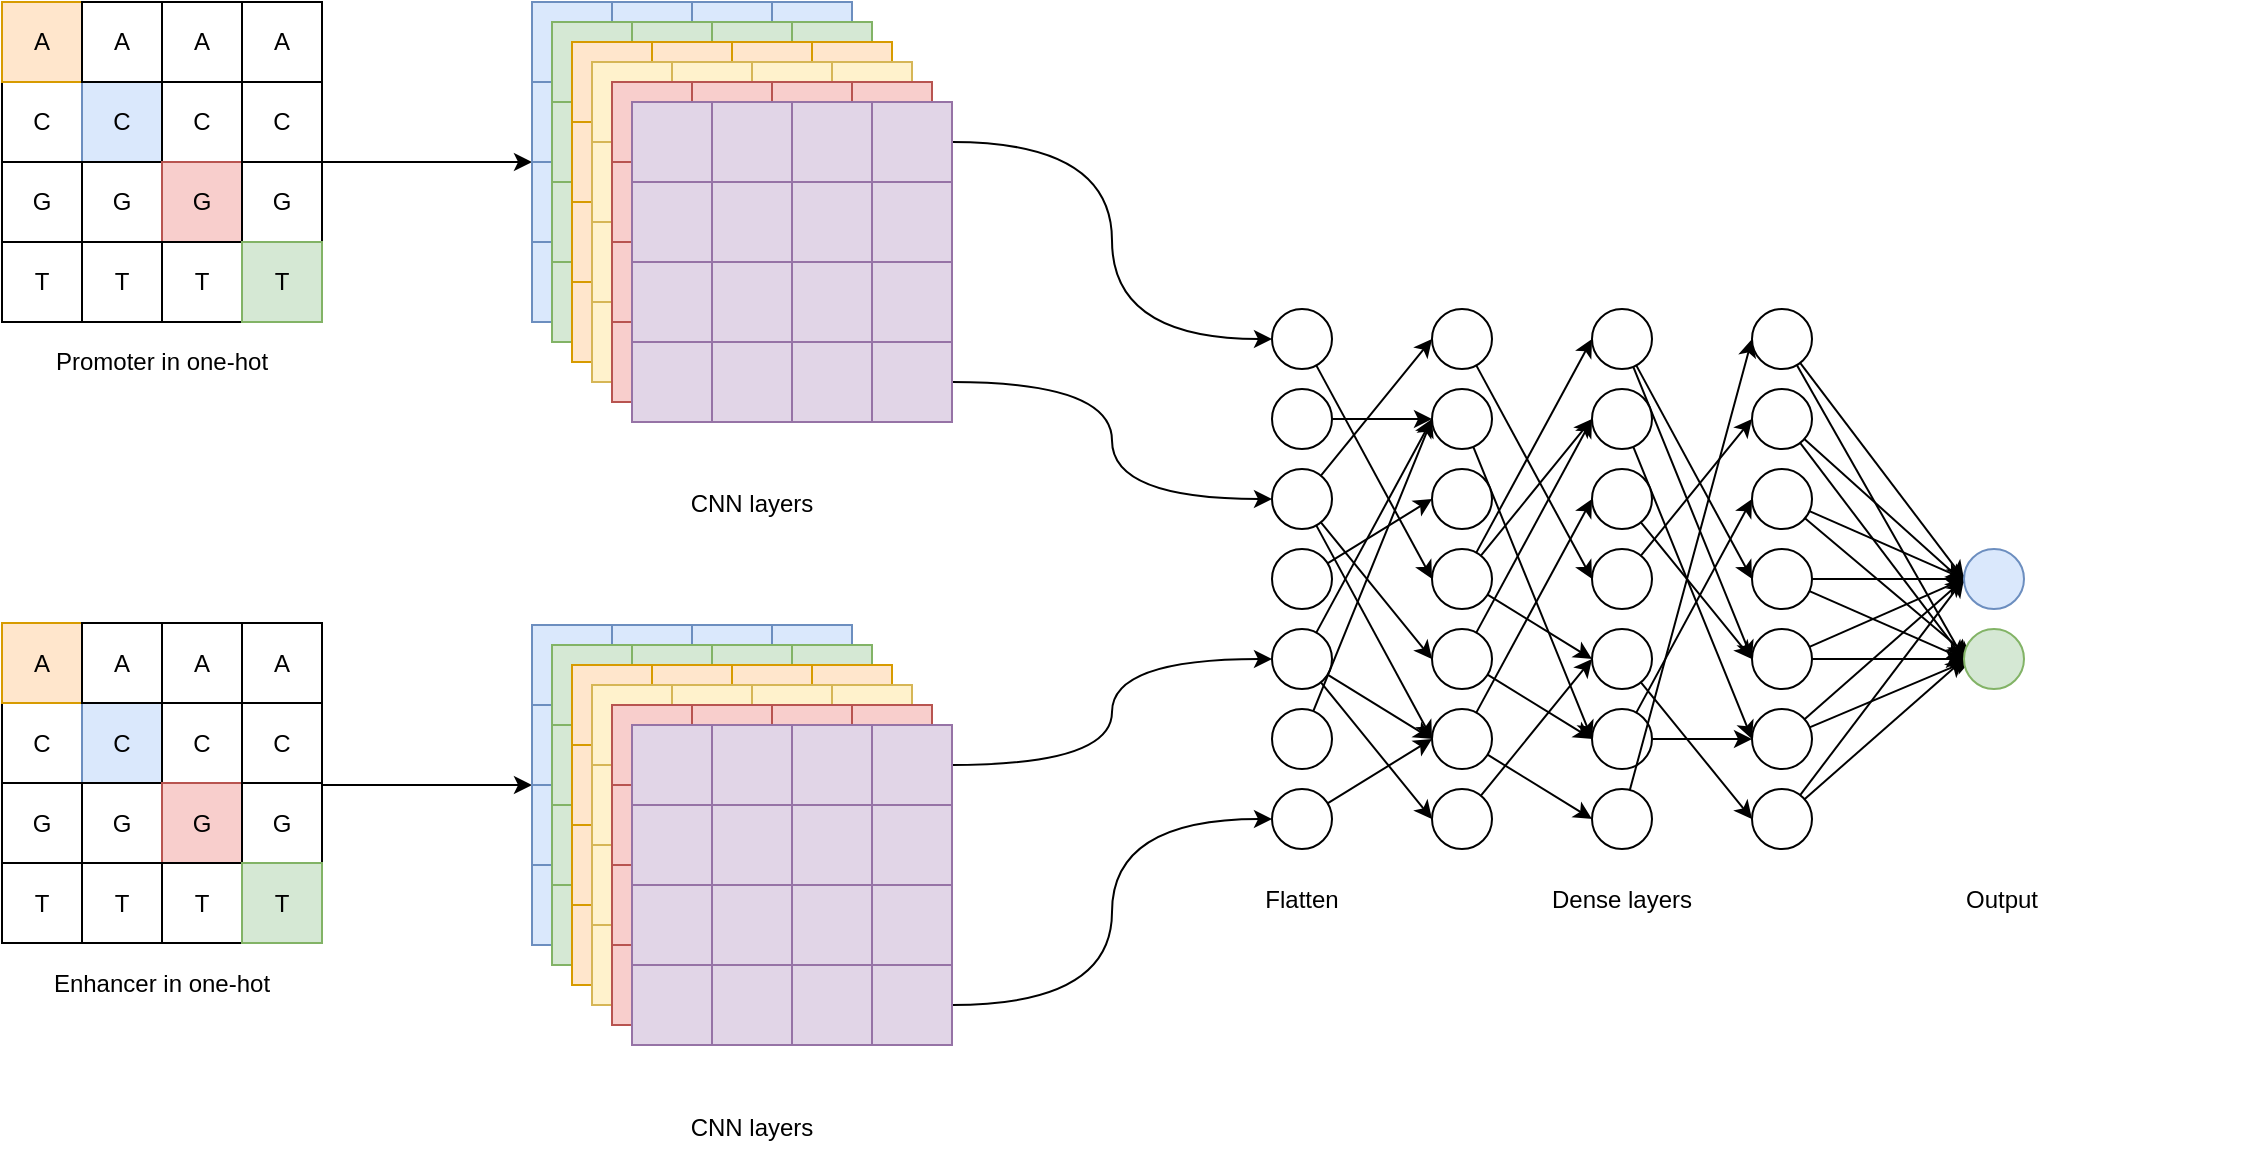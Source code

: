 <mxfile version="14.8.5" type="github">
  <diagram id="KxuiyelQ4g_LW83yEsCo" name="Page-1">
    <mxGraphModel dx="1673" dy="898" grid="1" gridSize="10" guides="1" tooltips="1" connect="1" arrows="1" fold="1" page="1" pageScale="1" pageWidth="4681" pageHeight="3300" math="0" shadow="0">
      <root>
        <mxCell id="0" />
        <mxCell id="1" parent="0" />
        <mxCell id="44AiBCDxBOzTBdy34bFM-1" value="" style="rounded=0;whiteSpace=wrap;html=1;" parent="1" vertex="1">
          <mxGeometry x="120" y="80" width="40" height="160" as="geometry" />
        </mxCell>
        <mxCell id="44AiBCDxBOzTBdy34bFM-2" value="" style="rounded=0;whiteSpace=wrap;html=1;" parent="1" vertex="1">
          <mxGeometry x="120" y="120" width="40" height="40" as="geometry" />
        </mxCell>
        <mxCell id="44AiBCDxBOzTBdy34bFM-3" value="" style="rounded=0;whiteSpace=wrap;html=1;" parent="1" vertex="1">
          <mxGeometry x="120" y="160" width="40" height="40" as="geometry" />
        </mxCell>
        <mxCell id="44AiBCDxBOzTBdy34bFM-4" value="" style="rounded=0;whiteSpace=wrap;html=1;" parent="1" vertex="1">
          <mxGeometry x="120" y="200" width="40" height="40" as="geometry" />
        </mxCell>
        <mxCell id="44AiBCDxBOzTBdy34bFM-5" value="" style="rounded=0;whiteSpace=wrap;html=1;fillColor=#ffe6cc;strokeColor=#d79b00;" parent="1" vertex="1">
          <mxGeometry x="120" y="80" width="40" height="40" as="geometry" />
        </mxCell>
        <mxCell id="44AiBCDxBOzTBdy34bFM-6" value="&lt;div&gt;A&lt;/div&gt;" style="text;html=1;strokeColor=none;fillColor=none;align=center;verticalAlign=middle;whiteSpace=wrap;rounded=0;" parent="1" vertex="1">
          <mxGeometry x="120" y="90" width="40" height="20" as="geometry" />
        </mxCell>
        <mxCell id="44AiBCDxBOzTBdy34bFM-7" value="C" style="text;html=1;strokeColor=none;fillColor=none;align=center;verticalAlign=middle;whiteSpace=wrap;rounded=0;" parent="1" vertex="1">
          <mxGeometry x="120" y="130" width="40" height="20" as="geometry" />
        </mxCell>
        <mxCell id="44AiBCDxBOzTBdy34bFM-8" value="G" style="text;html=1;strokeColor=none;fillColor=none;align=center;verticalAlign=middle;whiteSpace=wrap;rounded=0;" parent="1" vertex="1">
          <mxGeometry x="120" y="170" width="40" height="20" as="geometry" />
        </mxCell>
        <mxCell id="44AiBCDxBOzTBdy34bFM-9" value="T" style="text;html=1;strokeColor=none;fillColor=none;align=center;verticalAlign=middle;whiteSpace=wrap;rounded=0;" parent="1" vertex="1">
          <mxGeometry x="120" y="210" width="40" height="20" as="geometry" />
        </mxCell>
        <mxCell id="44AiBCDxBOzTBdy34bFM-11" value="" style="rounded=0;whiteSpace=wrap;html=1;" parent="1" vertex="1">
          <mxGeometry x="160" y="80" width="40" height="160" as="geometry" />
        </mxCell>
        <mxCell id="44AiBCDxBOzTBdy34bFM-12" value="" style="rounded=0;whiteSpace=wrap;html=1;fillColor=#dae8fc;strokeColor=#6c8ebf;" parent="1" vertex="1">
          <mxGeometry x="160" y="120" width="40" height="40" as="geometry" />
        </mxCell>
        <mxCell id="44AiBCDxBOzTBdy34bFM-13" value="" style="rounded=0;whiteSpace=wrap;html=1;" parent="1" vertex="1">
          <mxGeometry x="160" y="160" width="40" height="40" as="geometry" />
        </mxCell>
        <mxCell id="44AiBCDxBOzTBdy34bFM-14" value="" style="rounded=0;whiteSpace=wrap;html=1;" parent="1" vertex="1">
          <mxGeometry x="160" y="200" width="40" height="40" as="geometry" />
        </mxCell>
        <mxCell id="44AiBCDxBOzTBdy34bFM-15" value="" style="rounded=0;whiteSpace=wrap;html=1;" parent="1" vertex="1">
          <mxGeometry x="160" y="80" width="40" height="40" as="geometry" />
        </mxCell>
        <mxCell id="44AiBCDxBOzTBdy34bFM-16" value="&lt;div&gt;A&lt;/div&gt;" style="text;html=1;strokeColor=none;fillColor=none;align=center;verticalAlign=middle;whiteSpace=wrap;rounded=0;" parent="1" vertex="1">
          <mxGeometry x="160" y="90" width="40" height="20" as="geometry" />
        </mxCell>
        <mxCell id="44AiBCDxBOzTBdy34bFM-17" value="C" style="text;html=1;strokeColor=none;fillColor=none;align=center;verticalAlign=middle;whiteSpace=wrap;rounded=0;" parent="1" vertex="1">
          <mxGeometry x="160" y="130" width="40" height="20" as="geometry" />
        </mxCell>
        <mxCell id="44AiBCDxBOzTBdy34bFM-18" value="G" style="text;html=1;strokeColor=none;fillColor=none;align=center;verticalAlign=middle;whiteSpace=wrap;rounded=0;" parent="1" vertex="1">
          <mxGeometry x="160" y="170" width="40" height="20" as="geometry" />
        </mxCell>
        <mxCell id="44AiBCDxBOzTBdy34bFM-19" value="T" style="text;html=1;strokeColor=none;fillColor=none;align=center;verticalAlign=middle;whiteSpace=wrap;rounded=0;" parent="1" vertex="1">
          <mxGeometry x="160" y="210" width="40" height="20" as="geometry" />
        </mxCell>
        <mxCell id="44AiBCDxBOzTBdy34bFM-20" value="" style="rounded=0;whiteSpace=wrap;html=1;" parent="1" vertex="1">
          <mxGeometry x="160" y="80" width="40" height="160" as="geometry" />
        </mxCell>
        <mxCell id="44AiBCDxBOzTBdy34bFM-21" value="" style="rounded=0;whiteSpace=wrap;html=1;fillColor=#dae8fc;strokeColor=#6c8ebf;" parent="1" vertex="1">
          <mxGeometry x="160" y="120" width="40" height="40" as="geometry" />
        </mxCell>
        <mxCell id="44AiBCDxBOzTBdy34bFM-22" value="" style="rounded=0;whiteSpace=wrap;html=1;" parent="1" vertex="1">
          <mxGeometry x="160" y="160" width="40" height="40" as="geometry" />
        </mxCell>
        <mxCell id="44AiBCDxBOzTBdy34bFM-23" value="" style="rounded=0;whiteSpace=wrap;html=1;" parent="1" vertex="1">
          <mxGeometry x="160" y="200" width="40" height="40" as="geometry" />
        </mxCell>
        <mxCell id="44AiBCDxBOzTBdy34bFM-24" value="" style="rounded=0;whiteSpace=wrap;html=1;" parent="1" vertex="1">
          <mxGeometry x="160" y="80" width="40" height="40" as="geometry" />
        </mxCell>
        <mxCell id="44AiBCDxBOzTBdy34bFM-25" value="&lt;div&gt;A&lt;/div&gt;" style="text;html=1;strokeColor=none;fillColor=none;align=center;verticalAlign=middle;whiteSpace=wrap;rounded=0;" parent="1" vertex="1">
          <mxGeometry x="160" y="90" width="40" height="20" as="geometry" />
        </mxCell>
        <mxCell id="44AiBCDxBOzTBdy34bFM-26" value="C" style="text;html=1;strokeColor=none;fillColor=none;align=center;verticalAlign=middle;whiteSpace=wrap;rounded=0;" parent="1" vertex="1">
          <mxGeometry x="160" y="130" width="40" height="20" as="geometry" />
        </mxCell>
        <mxCell id="44AiBCDxBOzTBdy34bFM-27" value="G" style="text;html=1;strokeColor=none;fillColor=none;align=center;verticalAlign=middle;whiteSpace=wrap;rounded=0;" parent="1" vertex="1">
          <mxGeometry x="160" y="170" width="40" height="20" as="geometry" />
        </mxCell>
        <mxCell id="44AiBCDxBOzTBdy34bFM-28" value="T" style="text;html=1;strokeColor=none;fillColor=none;align=center;verticalAlign=middle;whiteSpace=wrap;rounded=0;" parent="1" vertex="1">
          <mxGeometry x="160" y="210" width="40" height="20" as="geometry" />
        </mxCell>
        <mxCell id="44AiBCDxBOzTBdy34bFM-29" value="" style="rounded=0;whiteSpace=wrap;html=1;" parent="1" vertex="1">
          <mxGeometry x="200" y="80" width="40" height="160" as="geometry" />
        </mxCell>
        <mxCell id="44AiBCDxBOzTBdy34bFM-30" value="" style="rounded=0;whiteSpace=wrap;html=1;fillColor=#dae8fc;strokeColor=#6c8ebf;" parent="1" vertex="1">
          <mxGeometry x="200" y="120" width="40" height="40" as="geometry" />
        </mxCell>
        <mxCell id="44AiBCDxBOzTBdy34bFM-31" value="" style="rounded=0;whiteSpace=wrap;html=1;" parent="1" vertex="1">
          <mxGeometry x="200" y="160" width="40" height="40" as="geometry" />
        </mxCell>
        <mxCell id="44AiBCDxBOzTBdy34bFM-32" value="" style="rounded=0;whiteSpace=wrap;html=1;" parent="1" vertex="1">
          <mxGeometry x="200" y="200" width="40" height="40" as="geometry" />
        </mxCell>
        <mxCell id="44AiBCDxBOzTBdy34bFM-33" value="" style="rounded=0;whiteSpace=wrap;html=1;" parent="1" vertex="1">
          <mxGeometry x="200" y="80" width="40" height="40" as="geometry" />
        </mxCell>
        <mxCell id="44AiBCDxBOzTBdy34bFM-34" value="&lt;div&gt;A&lt;/div&gt;" style="text;html=1;strokeColor=none;fillColor=none;align=center;verticalAlign=middle;whiteSpace=wrap;rounded=0;" parent="1" vertex="1">
          <mxGeometry x="200" y="90" width="40" height="20" as="geometry" />
        </mxCell>
        <mxCell id="44AiBCDxBOzTBdy34bFM-35" value="C" style="text;html=1;strokeColor=none;fillColor=none;align=center;verticalAlign=middle;whiteSpace=wrap;rounded=0;" parent="1" vertex="1">
          <mxGeometry x="200" y="130" width="40" height="20" as="geometry" />
        </mxCell>
        <mxCell id="44AiBCDxBOzTBdy34bFM-36" value="G" style="text;html=1;strokeColor=none;fillColor=none;align=center;verticalAlign=middle;whiteSpace=wrap;rounded=0;" parent="1" vertex="1">
          <mxGeometry x="200" y="170" width="40" height="20" as="geometry" />
        </mxCell>
        <mxCell id="44AiBCDxBOzTBdy34bFM-37" value="T" style="text;html=1;strokeColor=none;fillColor=none;align=center;verticalAlign=middle;whiteSpace=wrap;rounded=0;" parent="1" vertex="1">
          <mxGeometry x="200" y="210" width="40" height="20" as="geometry" />
        </mxCell>
        <mxCell id="44AiBCDxBOzTBdy34bFM-38" value="" style="rounded=0;whiteSpace=wrap;html=1;" parent="1" vertex="1">
          <mxGeometry x="200" y="80" width="40" height="160" as="geometry" />
        </mxCell>
        <mxCell id="44AiBCDxBOzTBdy34bFM-39" value="" style="rounded=0;whiteSpace=wrap;html=1;" parent="1" vertex="1">
          <mxGeometry x="200" y="120" width="40" height="40" as="geometry" />
        </mxCell>
        <mxCell id="44AiBCDxBOzTBdy34bFM-40" value="" style="rounded=0;whiteSpace=wrap;html=1;fillColor=#f8cecc;strokeColor=#b85450;" parent="1" vertex="1">
          <mxGeometry x="200" y="160" width="40" height="40" as="geometry" />
        </mxCell>
        <mxCell id="44AiBCDxBOzTBdy34bFM-41" value="" style="rounded=0;whiteSpace=wrap;html=1;" parent="1" vertex="1">
          <mxGeometry x="200" y="200" width="40" height="40" as="geometry" />
        </mxCell>
        <mxCell id="44AiBCDxBOzTBdy34bFM-42" value="" style="rounded=0;whiteSpace=wrap;html=1;" parent="1" vertex="1">
          <mxGeometry x="200" y="80" width="40" height="40" as="geometry" />
        </mxCell>
        <mxCell id="44AiBCDxBOzTBdy34bFM-43" value="&lt;div&gt;A&lt;/div&gt;" style="text;html=1;strokeColor=none;fillColor=none;align=center;verticalAlign=middle;whiteSpace=wrap;rounded=0;" parent="1" vertex="1">
          <mxGeometry x="200" y="90" width="40" height="20" as="geometry" />
        </mxCell>
        <mxCell id="44AiBCDxBOzTBdy34bFM-44" value="C" style="text;html=1;strokeColor=none;fillColor=none;align=center;verticalAlign=middle;whiteSpace=wrap;rounded=0;" parent="1" vertex="1">
          <mxGeometry x="200" y="130" width="40" height="20" as="geometry" />
        </mxCell>
        <mxCell id="44AiBCDxBOzTBdy34bFM-45" value="G" style="text;html=1;strokeColor=none;fillColor=none;align=center;verticalAlign=middle;whiteSpace=wrap;rounded=0;" parent="1" vertex="1">
          <mxGeometry x="200" y="170" width="40" height="20" as="geometry" />
        </mxCell>
        <mxCell id="44AiBCDxBOzTBdy34bFM-46" value="T" style="text;html=1;strokeColor=none;fillColor=none;align=center;verticalAlign=middle;whiteSpace=wrap;rounded=0;" parent="1" vertex="1">
          <mxGeometry x="200" y="210" width="40" height="20" as="geometry" />
        </mxCell>
        <mxCell id="44AiBCDxBOzTBdy34bFM-47" value="" style="rounded=0;whiteSpace=wrap;html=1;" parent="1" vertex="1">
          <mxGeometry x="240" y="80" width="40" height="160" as="geometry" />
        </mxCell>
        <mxCell id="44AiBCDxBOzTBdy34bFM-48" value="" style="rounded=0;whiteSpace=wrap;html=1;fillColor=#dae8fc;strokeColor=#6c8ebf;" parent="1" vertex="1">
          <mxGeometry x="240" y="120" width="40" height="40" as="geometry" />
        </mxCell>
        <mxCell id="44AiBCDxBOzTBdy34bFM-49" value="" style="rounded=0;whiteSpace=wrap;html=1;" parent="1" vertex="1">
          <mxGeometry x="240" y="160" width="40" height="40" as="geometry" />
        </mxCell>
        <mxCell id="44AiBCDxBOzTBdy34bFM-50" value="" style="rounded=0;whiteSpace=wrap;html=1;" parent="1" vertex="1">
          <mxGeometry x="240" y="200" width="40" height="40" as="geometry" />
        </mxCell>
        <mxCell id="44AiBCDxBOzTBdy34bFM-51" value="" style="rounded=0;whiteSpace=wrap;html=1;" parent="1" vertex="1">
          <mxGeometry x="240" y="80" width="40" height="40" as="geometry" />
        </mxCell>
        <mxCell id="44AiBCDxBOzTBdy34bFM-52" value="&lt;div&gt;A&lt;/div&gt;" style="text;html=1;strokeColor=none;fillColor=none;align=center;verticalAlign=middle;whiteSpace=wrap;rounded=0;" parent="1" vertex="1">
          <mxGeometry x="240" y="90" width="40" height="20" as="geometry" />
        </mxCell>
        <mxCell id="44AiBCDxBOzTBdy34bFM-53" value="C" style="text;html=1;strokeColor=none;fillColor=none;align=center;verticalAlign=middle;whiteSpace=wrap;rounded=0;" parent="1" vertex="1">
          <mxGeometry x="240" y="130" width="40" height="20" as="geometry" />
        </mxCell>
        <mxCell id="44AiBCDxBOzTBdy34bFM-54" value="G" style="text;html=1;strokeColor=none;fillColor=none;align=center;verticalAlign=middle;whiteSpace=wrap;rounded=0;" parent="1" vertex="1">
          <mxGeometry x="240" y="170" width="40" height="20" as="geometry" />
        </mxCell>
        <mxCell id="44AiBCDxBOzTBdy34bFM-55" value="T" style="text;html=1;strokeColor=none;fillColor=none;align=center;verticalAlign=middle;whiteSpace=wrap;rounded=0;" parent="1" vertex="1">
          <mxGeometry x="240" y="210" width="40" height="20" as="geometry" />
        </mxCell>
        <mxCell id="44AiBCDxBOzTBdy34bFM-56" value="" style="rounded=0;whiteSpace=wrap;html=1;" parent="1" vertex="1">
          <mxGeometry x="240" y="80" width="40" height="160" as="geometry" />
        </mxCell>
        <mxCell id="44AiBCDxBOzTBdy34bFM-57" value="" style="rounded=0;whiteSpace=wrap;html=1;" parent="1" vertex="1">
          <mxGeometry x="240" y="120" width="40" height="40" as="geometry" />
        </mxCell>
        <mxCell id="44AiBCDxBOzTBdy34bFM-58" value="" style="rounded=0;whiteSpace=wrap;html=1;" parent="1" vertex="1">
          <mxGeometry x="240" y="160" width="40" height="40" as="geometry" />
        </mxCell>
        <mxCell id="44AiBCDxBOzTBdy34bFM-59" value="" style="rounded=0;whiteSpace=wrap;html=1;fillColor=#d5e8d4;strokeColor=#82b366;" parent="1" vertex="1">
          <mxGeometry x="240" y="200" width="40" height="40" as="geometry" />
        </mxCell>
        <mxCell id="44AiBCDxBOzTBdy34bFM-60" value="" style="rounded=0;whiteSpace=wrap;html=1;" parent="1" vertex="1">
          <mxGeometry x="240" y="80" width="40" height="40" as="geometry" />
        </mxCell>
        <mxCell id="44AiBCDxBOzTBdy34bFM-61" value="&lt;div&gt;A&lt;/div&gt;" style="text;html=1;strokeColor=none;fillColor=none;align=center;verticalAlign=middle;whiteSpace=wrap;rounded=0;" parent="1" vertex="1">
          <mxGeometry x="240" y="90" width="40" height="20" as="geometry" />
        </mxCell>
        <mxCell id="DCVeUOY5UcHhxP_ibhvg-289" style="edgeStyle=orthogonalEdgeStyle;rounded=0;orthogonalLoop=1;jettySize=auto;html=1;entryX=0;entryY=0;entryDx=0;entryDy=0;" edge="1" parent="1" target="DCVeUOY5UcHhxP_ibhvg-10">
          <mxGeometry relative="1" as="geometry">
            <mxPoint x="380" y="140" as="targetPoint" />
            <mxPoint x="260" y="160" as="sourcePoint" />
            <Array as="points">
              <mxPoint x="260" y="160" />
            </Array>
          </mxGeometry>
        </mxCell>
        <mxCell id="44AiBCDxBOzTBdy34bFM-62" value="C" style="text;html=1;align=center;verticalAlign=middle;whiteSpace=wrap;rounded=0;" parent="1" vertex="1">
          <mxGeometry x="240" y="130" width="40" height="20" as="geometry" />
        </mxCell>
        <mxCell id="44AiBCDxBOzTBdy34bFM-63" value="G" style="text;html=1;strokeColor=none;fillColor=none;align=center;verticalAlign=middle;whiteSpace=wrap;rounded=0;" parent="1" vertex="1">
          <mxGeometry x="240" y="170" width="40" height="20" as="geometry" />
        </mxCell>
        <mxCell id="44AiBCDxBOzTBdy34bFM-64" value="T" style="text;html=1;strokeColor=none;fillColor=none;align=center;verticalAlign=middle;whiteSpace=wrap;rounded=0;" parent="1" vertex="1">
          <mxGeometry x="240" y="210" width="40" height="20" as="geometry" />
        </mxCell>
        <mxCell id="44AiBCDxBOzTBdy34bFM-65" value="&lt;div&gt;Promoter in one-hot&lt;/div&gt;" style="text;html=1;strokeColor=none;fillColor=none;align=center;verticalAlign=middle;whiteSpace=wrap;rounded=0;" parent="1" vertex="1">
          <mxGeometry x="120" y="250" width="160" height="20" as="geometry" />
        </mxCell>
        <mxCell id="44AiBCDxBOzTBdy34bFM-66" value="" style="rounded=0;whiteSpace=wrap;html=1;" parent="1" vertex="1">
          <mxGeometry x="120" y="390.5" width="40" height="160" as="geometry" />
        </mxCell>
        <mxCell id="44AiBCDxBOzTBdy34bFM-67" value="" style="rounded=0;whiteSpace=wrap;html=1;" parent="1" vertex="1">
          <mxGeometry x="120" y="430.5" width="40" height="40" as="geometry" />
        </mxCell>
        <mxCell id="44AiBCDxBOzTBdy34bFM-68" value="" style="rounded=0;whiteSpace=wrap;html=1;" parent="1" vertex="1">
          <mxGeometry x="120" y="470.5" width="40" height="40" as="geometry" />
        </mxCell>
        <mxCell id="44AiBCDxBOzTBdy34bFM-69" value="" style="rounded=0;whiteSpace=wrap;html=1;" parent="1" vertex="1">
          <mxGeometry x="120" y="510.5" width="40" height="40" as="geometry" />
        </mxCell>
        <mxCell id="44AiBCDxBOzTBdy34bFM-70" value="" style="rounded=0;whiteSpace=wrap;html=1;fillColor=#ffe6cc;strokeColor=#d79b00;" parent="1" vertex="1">
          <mxGeometry x="120" y="390.5" width="40" height="40" as="geometry" />
        </mxCell>
        <mxCell id="44AiBCDxBOzTBdy34bFM-71" value="&lt;div&gt;A&lt;/div&gt;" style="text;html=1;strokeColor=none;fillColor=none;align=center;verticalAlign=middle;whiteSpace=wrap;rounded=0;" parent="1" vertex="1">
          <mxGeometry x="120" y="400.5" width="40" height="20" as="geometry" />
        </mxCell>
        <mxCell id="44AiBCDxBOzTBdy34bFM-72" value="C" style="text;html=1;strokeColor=none;fillColor=none;align=center;verticalAlign=middle;whiteSpace=wrap;rounded=0;" parent="1" vertex="1">
          <mxGeometry x="120" y="440.5" width="40" height="20" as="geometry" />
        </mxCell>
        <mxCell id="44AiBCDxBOzTBdy34bFM-73" value="G" style="text;html=1;strokeColor=none;fillColor=none;align=center;verticalAlign=middle;whiteSpace=wrap;rounded=0;" parent="1" vertex="1">
          <mxGeometry x="120" y="480.5" width="40" height="20" as="geometry" />
        </mxCell>
        <mxCell id="44AiBCDxBOzTBdy34bFM-74" value="T" style="text;html=1;strokeColor=none;fillColor=none;align=center;verticalAlign=middle;whiteSpace=wrap;rounded=0;" parent="1" vertex="1">
          <mxGeometry x="120" y="520.5" width="40" height="20" as="geometry" />
        </mxCell>
        <mxCell id="44AiBCDxBOzTBdy34bFM-75" value="" style="rounded=0;whiteSpace=wrap;html=1;" parent="1" vertex="1">
          <mxGeometry x="160" y="390.5" width="40" height="160" as="geometry" />
        </mxCell>
        <mxCell id="44AiBCDxBOzTBdy34bFM-76" value="" style="rounded=0;whiteSpace=wrap;html=1;fillColor=#dae8fc;strokeColor=#6c8ebf;" parent="1" vertex="1">
          <mxGeometry x="160" y="430.5" width="40" height="40" as="geometry" />
        </mxCell>
        <mxCell id="44AiBCDxBOzTBdy34bFM-77" value="" style="rounded=0;whiteSpace=wrap;html=1;" parent="1" vertex="1">
          <mxGeometry x="160" y="470.5" width="40" height="40" as="geometry" />
        </mxCell>
        <mxCell id="44AiBCDxBOzTBdy34bFM-78" value="" style="rounded=0;whiteSpace=wrap;html=1;" parent="1" vertex="1">
          <mxGeometry x="160" y="510.5" width="40" height="40" as="geometry" />
        </mxCell>
        <mxCell id="44AiBCDxBOzTBdy34bFM-79" value="" style="rounded=0;whiteSpace=wrap;html=1;" parent="1" vertex="1">
          <mxGeometry x="160" y="390.5" width="40" height="40" as="geometry" />
        </mxCell>
        <mxCell id="44AiBCDxBOzTBdy34bFM-80" value="&lt;div&gt;A&lt;/div&gt;" style="text;html=1;strokeColor=none;fillColor=none;align=center;verticalAlign=middle;whiteSpace=wrap;rounded=0;" parent="1" vertex="1">
          <mxGeometry x="160" y="400.5" width="40" height="20" as="geometry" />
        </mxCell>
        <mxCell id="44AiBCDxBOzTBdy34bFM-81" value="C" style="text;html=1;strokeColor=none;fillColor=none;align=center;verticalAlign=middle;whiteSpace=wrap;rounded=0;" parent="1" vertex="1">
          <mxGeometry x="160" y="440.5" width="40" height="20" as="geometry" />
        </mxCell>
        <mxCell id="44AiBCDxBOzTBdy34bFM-82" value="G" style="text;html=1;strokeColor=none;fillColor=none;align=center;verticalAlign=middle;whiteSpace=wrap;rounded=0;" parent="1" vertex="1">
          <mxGeometry x="160" y="480.5" width="40" height="20" as="geometry" />
        </mxCell>
        <mxCell id="44AiBCDxBOzTBdy34bFM-83" value="T" style="text;html=1;strokeColor=none;fillColor=none;align=center;verticalAlign=middle;whiteSpace=wrap;rounded=0;" parent="1" vertex="1">
          <mxGeometry x="160" y="520.5" width="40" height="20" as="geometry" />
        </mxCell>
        <mxCell id="44AiBCDxBOzTBdy34bFM-84" value="" style="rounded=0;whiteSpace=wrap;html=1;" parent="1" vertex="1">
          <mxGeometry x="160" y="390.5" width="40" height="160" as="geometry" />
        </mxCell>
        <mxCell id="44AiBCDxBOzTBdy34bFM-85" value="" style="rounded=0;whiteSpace=wrap;html=1;fillColor=#dae8fc;strokeColor=#6c8ebf;" parent="1" vertex="1">
          <mxGeometry x="160" y="430.5" width="40" height="40" as="geometry" />
        </mxCell>
        <mxCell id="44AiBCDxBOzTBdy34bFM-86" value="" style="rounded=0;whiteSpace=wrap;html=1;" parent="1" vertex="1">
          <mxGeometry x="160" y="470.5" width="40" height="40" as="geometry" />
        </mxCell>
        <mxCell id="44AiBCDxBOzTBdy34bFM-87" value="" style="rounded=0;whiteSpace=wrap;html=1;" parent="1" vertex="1">
          <mxGeometry x="160" y="510.5" width="40" height="40" as="geometry" />
        </mxCell>
        <mxCell id="44AiBCDxBOzTBdy34bFM-88" value="" style="rounded=0;whiteSpace=wrap;html=1;" parent="1" vertex="1">
          <mxGeometry x="160" y="390.5" width="40" height="40" as="geometry" />
        </mxCell>
        <mxCell id="44AiBCDxBOzTBdy34bFM-89" value="&lt;div&gt;A&lt;/div&gt;" style="text;html=1;strokeColor=none;fillColor=none;align=center;verticalAlign=middle;whiteSpace=wrap;rounded=0;" parent="1" vertex="1">
          <mxGeometry x="160" y="400.5" width="40" height="20" as="geometry" />
        </mxCell>
        <mxCell id="44AiBCDxBOzTBdy34bFM-90" value="C" style="text;html=1;strokeColor=none;fillColor=none;align=center;verticalAlign=middle;whiteSpace=wrap;rounded=0;" parent="1" vertex="1">
          <mxGeometry x="160" y="440.5" width="40" height="20" as="geometry" />
        </mxCell>
        <mxCell id="44AiBCDxBOzTBdy34bFM-91" value="G" style="text;html=1;strokeColor=none;fillColor=none;align=center;verticalAlign=middle;whiteSpace=wrap;rounded=0;" parent="1" vertex="1">
          <mxGeometry x="160" y="480.5" width="40" height="20" as="geometry" />
        </mxCell>
        <mxCell id="44AiBCDxBOzTBdy34bFM-92" value="T" style="text;html=1;strokeColor=none;fillColor=none;align=center;verticalAlign=middle;whiteSpace=wrap;rounded=0;" parent="1" vertex="1">
          <mxGeometry x="160" y="520.5" width="40" height="20" as="geometry" />
        </mxCell>
        <mxCell id="44AiBCDxBOzTBdy34bFM-93" value="" style="rounded=0;whiteSpace=wrap;html=1;" parent="1" vertex="1">
          <mxGeometry x="200" y="390.5" width="40" height="160" as="geometry" />
        </mxCell>
        <mxCell id="44AiBCDxBOzTBdy34bFM-94" value="" style="rounded=0;whiteSpace=wrap;html=1;fillColor=#dae8fc;strokeColor=#6c8ebf;" parent="1" vertex="1">
          <mxGeometry x="200" y="430.5" width="40" height="40" as="geometry" />
        </mxCell>
        <mxCell id="44AiBCDxBOzTBdy34bFM-95" value="" style="rounded=0;whiteSpace=wrap;html=1;" parent="1" vertex="1">
          <mxGeometry x="200" y="470.5" width="40" height="40" as="geometry" />
        </mxCell>
        <mxCell id="44AiBCDxBOzTBdy34bFM-96" value="" style="rounded=0;whiteSpace=wrap;html=1;" parent="1" vertex="1">
          <mxGeometry x="200" y="510.5" width="40" height="40" as="geometry" />
        </mxCell>
        <mxCell id="44AiBCDxBOzTBdy34bFM-97" value="" style="rounded=0;whiteSpace=wrap;html=1;" parent="1" vertex="1">
          <mxGeometry x="200" y="390.5" width="40" height="40" as="geometry" />
        </mxCell>
        <mxCell id="44AiBCDxBOzTBdy34bFM-98" value="&lt;div&gt;A&lt;/div&gt;" style="text;html=1;strokeColor=none;fillColor=none;align=center;verticalAlign=middle;whiteSpace=wrap;rounded=0;" parent="1" vertex="1">
          <mxGeometry x="200" y="400.5" width="40" height="20" as="geometry" />
        </mxCell>
        <mxCell id="44AiBCDxBOzTBdy34bFM-99" value="C" style="text;html=1;strokeColor=none;fillColor=none;align=center;verticalAlign=middle;whiteSpace=wrap;rounded=0;" parent="1" vertex="1">
          <mxGeometry x="200" y="440.5" width="40" height="20" as="geometry" />
        </mxCell>
        <mxCell id="44AiBCDxBOzTBdy34bFM-100" value="G" style="text;html=1;strokeColor=none;fillColor=none;align=center;verticalAlign=middle;whiteSpace=wrap;rounded=0;" parent="1" vertex="1">
          <mxGeometry x="200" y="480.5" width="40" height="20" as="geometry" />
        </mxCell>
        <mxCell id="44AiBCDxBOzTBdy34bFM-101" value="T" style="text;html=1;strokeColor=none;fillColor=none;align=center;verticalAlign=middle;whiteSpace=wrap;rounded=0;" parent="1" vertex="1">
          <mxGeometry x="200" y="520.5" width="40" height="20" as="geometry" />
        </mxCell>
        <mxCell id="44AiBCDxBOzTBdy34bFM-102" value="" style="rounded=0;whiteSpace=wrap;html=1;" parent="1" vertex="1">
          <mxGeometry x="200" y="390.5" width="40" height="160" as="geometry" />
        </mxCell>
        <mxCell id="44AiBCDxBOzTBdy34bFM-103" value="" style="rounded=0;whiteSpace=wrap;html=1;" parent="1" vertex="1">
          <mxGeometry x="200" y="430.5" width="40" height="40" as="geometry" />
        </mxCell>
        <mxCell id="44AiBCDxBOzTBdy34bFM-104" value="" style="rounded=0;whiteSpace=wrap;html=1;fillColor=#f8cecc;strokeColor=#b85450;" parent="1" vertex="1">
          <mxGeometry x="200" y="470.5" width="40" height="40" as="geometry" />
        </mxCell>
        <mxCell id="44AiBCDxBOzTBdy34bFM-105" value="" style="rounded=0;whiteSpace=wrap;html=1;" parent="1" vertex="1">
          <mxGeometry x="200" y="510.5" width="40" height="40" as="geometry" />
        </mxCell>
        <mxCell id="44AiBCDxBOzTBdy34bFM-106" value="" style="rounded=0;whiteSpace=wrap;html=1;" parent="1" vertex="1">
          <mxGeometry x="200" y="390.5" width="40" height="40" as="geometry" />
        </mxCell>
        <mxCell id="44AiBCDxBOzTBdy34bFM-107" value="&lt;div&gt;A&lt;/div&gt;" style="text;html=1;strokeColor=none;fillColor=none;align=center;verticalAlign=middle;whiteSpace=wrap;rounded=0;" parent="1" vertex="1">
          <mxGeometry x="200" y="400.5" width="40" height="20" as="geometry" />
        </mxCell>
        <mxCell id="44AiBCDxBOzTBdy34bFM-108" value="C" style="text;html=1;strokeColor=none;fillColor=none;align=center;verticalAlign=middle;whiteSpace=wrap;rounded=0;" parent="1" vertex="1">
          <mxGeometry x="200" y="440.5" width="40" height="20" as="geometry" />
        </mxCell>
        <mxCell id="44AiBCDxBOzTBdy34bFM-109" value="G" style="text;html=1;strokeColor=none;fillColor=none;align=center;verticalAlign=middle;whiteSpace=wrap;rounded=0;" parent="1" vertex="1">
          <mxGeometry x="200" y="480.5" width="40" height="20" as="geometry" />
        </mxCell>
        <mxCell id="44AiBCDxBOzTBdy34bFM-110" value="T" style="text;html=1;strokeColor=none;fillColor=none;align=center;verticalAlign=middle;whiteSpace=wrap;rounded=0;" parent="1" vertex="1">
          <mxGeometry x="200" y="520.5" width="40" height="20" as="geometry" />
        </mxCell>
        <mxCell id="44AiBCDxBOzTBdy34bFM-111" value="" style="rounded=0;whiteSpace=wrap;html=1;" parent="1" vertex="1">
          <mxGeometry x="240" y="390.5" width="40" height="160" as="geometry" />
        </mxCell>
        <mxCell id="44AiBCDxBOzTBdy34bFM-112" value="" style="rounded=0;whiteSpace=wrap;html=1;fillColor=#dae8fc;strokeColor=#6c8ebf;" parent="1" vertex="1">
          <mxGeometry x="240" y="430.5" width="40" height="40" as="geometry" />
        </mxCell>
        <mxCell id="44AiBCDxBOzTBdy34bFM-113" value="" style="rounded=0;whiteSpace=wrap;html=1;" parent="1" vertex="1">
          <mxGeometry x="240" y="470.5" width="40" height="40" as="geometry" />
        </mxCell>
        <mxCell id="44AiBCDxBOzTBdy34bFM-114" value="" style="rounded=0;whiteSpace=wrap;html=1;" parent="1" vertex="1">
          <mxGeometry x="240" y="510.5" width="40" height="40" as="geometry" />
        </mxCell>
        <mxCell id="44AiBCDxBOzTBdy34bFM-115" value="" style="rounded=0;whiteSpace=wrap;html=1;" parent="1" vertex="1">
          <mxGeometry x="240" y="390.5" width="40" height="40" as="geometry" />
        </mxCell>
        <mxCell id="44AiBCDxBOzTBdy34bFM-116" value="&lt;div&gt;A&lt;/div&gt;" style="text;html=1;strokeColor=none;fillColor=none;align=center;verticalAlign=middle;whiteSpace=wrap;rounded=0;" parent="1" vertex="1">
          <mxGeometry x="240" y="400.5" width="40" height="20" as="geometry" />
        </mxCell>
        <mxCell id="44AiBCDxBOzTBdy34bFM-117" value="C" style="text;html=1;strokeColor=none;fillColor=none;align=center;verticalAlign=middle;whiteSpace=wrap;rounded=0;" parent="1" vertex="1">
          <mxGeometry x="240" y="440.5" width="40" height="20" as="geometry" />
        </mxCell>
        <mxCell id="44AiBCDxBOzTBdy34bFM-118" value="G" style="text;html=1;strokeColor=none;fillColor=none;align=center;verticalAlign=middle;whiteSpace=wrap;rounded=0;" parent="1" vertex="1">
          <mxGeometry x="240" y="480.5" width="40" height="20" as="geometry" />
        </mxCell>
        <mxCell id="44AiBCDxBOzTBdy34bFM-119" value="T" style="text;html=1;strokeColor=none;fillColor=none;align=center;verticalAlign=middle;whiteSpace=wrap;rounded=0;" parent="1" vertex="1">
          <mxGeometry x="240" y="520.5" width="40" height="20" as="geometry" />
        </mxCell>
        <mxCell id="44AiBCDxBOzTBdy34bFM-120" value="" style="rounded=0;whiteSpace=wrap;html=1;" parent="1" vertex="1">
          <mxGeometry x="240" y="390.5" width="40" height="160" as="geometry" />
        </mxCell>
        <mxCell id="44AiBCDxBOzTBdy34bFM-121" value="" style="rounded=0;whiteSpace=wrap;html=1;" parent="1" vertex="1">
          <mxGeometry x="240" y="430.5" width="40" height="40" as="geometry" />
        </mxCell>
        <mxCell id="44AiBCDxBOzTBdy34bFM-122" value="" style="rounded=0;whiteSpace=wrap;html=1;" parent="1" vertex="1">
          <mxGeometry x="240" y="470.5" width="40" height="40" as="geometry" />
        </mxCell>
        <mxCell id="44AiBCDxBOzTBdy34bFM-123" value="" style="rounded=0;whiteSpace=wrap;html=1;fillColor=#d5e8d4;strokeColor=#82b366;" parent="1" vertex="1">
          <mxGeometry x="240" y="510.5" width="40" height="40" as="geometry" />
        </mxCell>
        <mxCell id="44AiBCDxBOzTBdy34bFM-124" value="" style="rounded=0;whiteSpace=wrap;html=1;" parent="1" vertex="1">
          <mxGeometry x="240" y="390.5" width="40" height="40" as="geometry" />
        </mxCell>
        <mxCell id="44AiBCDxBOzTBdy34bFM-125" value="&lt;div&gt;A&lt;/div&gt;" style="text;html=1;strokeColor=none;fillColor=none;align=center;verticalAlign=middle;whiteSpace=wrap;rounded=0;" parent="1" vertex="1">
          <mxGeometry x="240" y="400.5" width="40" height="20" as="geometry" />
        </mxCell>
        <mxCell id="DCVeUOY5UcHhxP_ibhvg-291" style="edgeStyle=orthogonalEdgeStyle;rounded=0;orthogonalLoop=1;jettySize=auto;html=1;entryX=0;entryY=0;entryDx=0;entryDy=0;exitX=1;exitY=1;exitDx=0;exitDy=0;" edge="1" parent="1" source="44AiBCDxBOzTBdy34bFM-121" target="DCVeUOY5UcHhxP_ibhvg-115">
          <mxGeometry relative="1" as="geometry">
            <Array as="points">
              <mxPoint x="280" y="472" />
            </Array>
          </mxGeometry>
        </mxCell>
        <mxCell id="44AiBCDxBOzTBdy34bFM-126" value="C" style="text;html=1;align=center;verticalAlign=middle;whiteSpace=wrap;rounded=0;" parent="1" vertex="1">
          <mxGeometry x="240" y="440.5" width="40" height="20" as="geometry" />
        </mxCell>
        <mxCell id="44AiBCDxBOzTBdy34bFM-127" value="G" style="text;html=1;strokeColor=none;fillColor=none;align=center;verticalAlign=middle;whiteSpace=wrap;rounded=0;" parent="1" vertex="1">
          <mxGeometry x="240" y="480.5" width="40" height="20" as="geometry" />
        </mxCell>
        <mxCell id="44AiBCDxBOzTBdy34bFM-128" value="T" style="text;html=1;strokeColor=none;fillColor=none;align=center;verticalAlign=middle;whiteSpace=wrap;rounded=0;" parent="1" vertex="1">
          <mxGeometry x="240" y="520.5" width="40" height="20" as="geometry" />
        </mxCell>
        <mxCell id="44AiBCDxBOzTBdy34bFM-129" value="&lt;div&gt;Enhancer in one-hot&lt;/div&gt;" style="text;html=1;strokeColor=none;fillColor=none;align=center;verticalAlign=middle;whiteSpace=wrap;rounded=0;" parent="1" vertex="1">
          <mxGeometry x="120" y="560.5" width="160" height="20" as="geometry" />
        </mxCell>
        <mxCell id="DCVeUOY5UcHhxP_ibhvg-1" value="" style="rounded=0;whiteSpace=wrap;html=1;fillColor=#dae8fc;strokeColor=#6c8ebf;" vertex="1" parent="1">
          <mxGeometry x="385" y="80" width="40" height="40" as="geometry" />
        </mxCell>
        <mxCell id="DCVeUOY5UcHhxP_ibhvg-2" value="" style="rounded=0;whiteSpace=wrap;html=1;fillColor=#dae8fc;strokeColor=#6c8ebf;" vertex="1" parent="1">
          <mxGeometry x="425" y="80" width="40" height="40" as="geometry" />
        </mxCell>
        <mxCell id="DCVeUOY5UcHhxP_ibhvg-3" value="" style="rounded=0;whiteSpace=wrap;html=1;fillColor=#dae8fc;strokeColor=#6c8ebf;" vertex="1" parent="1">
          <mxGeometry x="465" y="80" width="40" height="40" as="geometry" />
        </mxCell>
        <mxCell id="DCVeUOY5UcHhxP_ibhvg-4" value="" style="rounded=0;whiteSpace=wrap;html=1;fillColor=#dae8fc;strokeColor=#6c8ebf;" vertex="1" parent="1">
          <mxGeometry x="505" y="80" width="40" height="40" as="geometry" />
        </mxCell>
        <mxCell id="DCVeUOY5UcHhxP_ibhvg-5" value="" style="rounded=0;whiteSpace=wrap;html=1;fillColor=#dae8fc;strokeColor=#6c8ebf;" vertex="1" parent="1">
          <mxGeometry x="385" y="120" width="40" height="40" as="geometry" />
        </mxCell>
        <mxCell id="DCVeUOY5UcHhxP_ibhvg-6" value="" style="rounded=0;whiteSpace=wrap;html=1;fillColor=#dae8fc;strokeColor=#6c8ebf;" vertex="1" parent="1">
          <mxGeometry x="425" y="120" width="40" height="40" as="geometry" />
        </mxCell>
        <mxCell id="DCVeUOY5UcHhxP_ibhvg-7" value="" style="rounded=0;whiteSpace=wrap;html=1;fillColor=#dae8fc;strokeColor=#6c8ebf;" vertex="1" parent="1">
          <mxGeometry x="465" y="120" width="40" height="40" as="geometry" />
        </mxCell>
        <mxCell id="DCVeUOY5UcHhxP_ibhvg-8" value="" style="rounded=0;whiteSpace=wrap;html=1;fillColor=#dae8fc;strokeColor=#6c8ebf;" vertex="1" parent="1">
          <mxGeometry x="505" y="120" width="40" height="40" as="geometry" />
        </mxCell>
        <mxCell id="DCVeUOY5UcHhxP_ibhvg-9" value="" style="rounded=0;whiteSpace=wrap;html=1;fillColor=#dae8fc;strokeColor=#6c8ebf;" vertex="1" parent="1">
          <mxGeometry x="545" y="120" width="40" height="40" as="geometry" />
        </mxCell>
        <mxCell id="DCVeUOY5UcHhxP_ibhvg-10" value="" style="rounded=0;whiteSpace=wrap;html=1;fillColor=#dae8fc;strokeColor=#6c8ebf;" vertex="1" parent="1">
          <mxGeometry x="385" y="160" width="40" height="40" as="geometry" />
        </mxCell>
        <mxCell id="DCVeUOY5UcHhxP_ibhvg-11" value="" style="rounded=0;whiteSpace=wrap;html=1;fillColor=#dae8fc;strokeColor=#6c8ebf;" vertex="1" parent="1">
          <mxGeometry x="425" y="160" width="40" height="40" as="geometry" />
        </mxCell>
        <mxCell id="DCVeUOY5UcHhxP_ibhvg-12" value="" style="rounded=0;whiteSpace=wrap;html=1;fillColor=#dae8fc;strokeColor=#6c8ebf;" vertex="1" parent="1">
          <mxGeometry x="465" y="160" width="40" height="40" as="geometry" />
        </mxCell>
        <mxCell id="DCVeUOY5UcHhxP_ibhvg-13" value="" style="rounded=0;whiteSpace=wrap;html=1;fillColor=#dae8fc;strokeColor=#6c8ebf;" vertex="1" parent="1">
          <mxGeometry x="505" y="160" width="40" height="40" as="geometry" />
        </mxCell>
        <mxCell id="DCVeUOY5UcHhxP_ibhvg-14" value="" style="rounded=0;whiteSpace=wrap;html=1;fillColor=#dae8fc;strokeColor=#6c8ebf;" vertex="1" parent="1">
          <mxGeometry x="545" y="160" width="40" height="40" as="geometry" />
        </mxCell>
        <mxCell id="DCVeUOY5UcHhxP_ibhvg-15" value="" style="rounded=0;whiteSpace=wrap;html=1;fillColor=#dae8fc;strokeColor=#6c8ebf;" vertex="1" parent="1">
          <mxGeometry x="385" y="200" width="40" height="40" as="geometry" />
        </mxCell>
        <mxCell id="DCVeUOY5UcHhxP_ibhvg-16" value="" style="rounded=0;whiteSpace=wrap;html=1;fillColor=#dae8fc;strokeColor=#6c8ebf;" vertex="1" parent="1">
          <mxGeometry x="425" y="200" width="40" height="40" as="geometry" />
        </mxCell>
        <mxCell id="DCVeUOY5UcHhxP_ibhvg-17" value="" style="rounded=0;whiteSpace=wrap;html=1;fillColor=#dae8fc;strokeColor=#6c8ebf;" vertex="1" parent="1">
          <mxGeometry x="465" y="200" width="40" height="40" as="geometry" />
        </mxCell>
        <mxCell id="DCVeUOY5UcHhxP_ibhvg-18" value="" style="rounded=0;whiteSpace=wrap;html=1;fillColor=#dae8fc;strokeColor=#6c8ebf;" vertex="1" parent="1">
          <mxGeometry x="505" y="200" width="40" height="40" as="geometry" />
        </mxCell>
        <mxCell id="DCVeUOY5UcHhxP_ibhvg-19" value="" style="rounded=0;whiteSpace=wrap;html=1;fillColor=#dae8fc;strokeColor=#6c8ebf;" vertex="1" parent="1">
          <mxGeometry x="545" y="200" width="40" height="40" as="geometry" />
        </mxCell>
        <mxCell id="DCVeUOY5UcHhxP_ibhvg-20" value="" style="rounded=0;whiteSpace=wrap;html=1;fillColor=#d5e8d4;strokeColor=#82b366;" vertex="1" parent="1">
          <mxGeometry x="395" y="90" width="40" height="40" as="geometry" />
        </mxCell>
        <mxCell id="DCVeUOY5UcHhxP_ibhvg-21" value="" style="rounded=0;whiteSpace=wrap;html=1;fillColor=#d5e8d4;strokeColor=#82b366;" vertex="1" parent="1">
          <mxGeometry x="435" y="90" width="40" height="40" as="geometry" />
        </mxCell>
        <mxCell id="DCVeUOY5UcHhxP_ibhvg-22" value="" style="rounded=0;whiteSpace=wrap;html=1;fillColor=#d5e8d4;strokeColor=#82b366;" vertex="1" parent="1">
          <mxGeometry x="475" y="90" width="40" height="40" as="geometry" />
        </mxCell>
        <mxCell id="DCVeUOY5UcHhxP_ibhvg-23" value="" style="rounded=0;whiteSpace=wrap;html=1;fillColor=#d5e8d4;strokeColor=#82b366;" vertex="1" parent="1">
          <mxGeometry x="515" y="90" width="40" height="40" as="geometry" />
        </mxCell>
        <mxCell id="DCVeUOY5UcHhxP_ibhvg-24" value="" style="rounded=0;whiteSpace=wrap;html=1;fillColor=#d5e8d4;strokeColor=#82b366;" vertex="1" parent="1">
          <mxGeometry x="395" y="130" width="40" height="40" as="geometry" />
        </mxCell>
        <mxCell id="DCVeUOY5UcHhxP_ibhvg-25" value="" style="rounded=0;whiteSpace=wrap;html=1;fillColor=#d5e8d4;strokeColor=#82b366;" vertex="1" parent="1">
          <mxGeometry x="435" y="130" width="40" height="40" as="geometry" />
        </mxCell>
        <mxCell id="DCVeUOY5UcHhxP_ibhvg-26" value="" style="rounded=0;whiteSpace=wrap;html=1;fillColor=#d5e8d4;strokeColor=#82b366;" vertex="1" parent="1">
          <mxGeometry x="475" y="130" width="40" height="40" as="geometry" />
        </mxCell>
        <mxCell id="DCVeUOY5UcHhxP_ibhvg-27" value="" style="rounded=0;whiteSpace=wrap;html=1;fillColor=#d5e8d4;strokeColor=#82b366;" vertex="1" parent="1">
          <mxGeometry x="515" y="130" width="40" height="40" as="geometry" />
        </mxCell>
        <mxCell id="DCVeUOY5UcHhxP_ibhvg-28" value="" style="rounded=0;whiteSpace=wrap;html=1;fillColor=#d5e8d4;strokeColor=#82b366;" vertex="1" parent="1">
          <mxGeometry x="555" y="130" width="40" height="40" as="geometry" />
        </mxCell>
        <mxCell id="DCVeUOY5UcHhxP_ibhvg-29" value="" style="rounded=0;whiteSpace=wrap;html=1;fillColor=#d5e8d4;strokeColor=#82b366;" vertex="1" parent="1">
          <mxGeometry x="395" y="170" width="40" height="40" as="geometry" />
        </mxCell>
        <mxCell id="DCVeUOY5UcHhxP_ibhvg-30" value="" style="rounded=0;whiteSpace=wrap;html=1;fillColor=#d5e8d4;strokeColor=#82b366;" vertex="1" parent="1">
          <mxGeometry x="435" y="170" width="40" height="40" as="geometry" />
        </mxCell>
        <mxCell id="DCVeUOY5UcHhxP_ibhvg-31" value="" style="rounded=0;whiteSpace=wrap;html=1;fillColor=#d5e8d4;strokeColor=#82b366;" vertex="1" parent="1">
          <mxGeometry x="475" y="170" width="40" height="40" as="geometry" />
        </mxCell>
        <mxCell id="DCVeUOY5UcHhxP_ibhvg-32" value="" style="rounded=0;whiteSpace=wrap;html=1;fillColor=#d5e8d4;strokeColor=#82b366;" vertex="1" parent="1">
          <mxGeometry x="515" y="170" width="40" height="40" as="geometry" />
        </mxCell>
        <mxCell id="DCVeUOY5UcHhxP_ibhvg-33" value="" style="rounded=0;whiteSpace=wrap;html=1;fillColor=#d5e8d4;strokeColor=#82b366;" vertex="1" parent="1">
          <mxGeometry x="555" y="170" width="40" height="40" as="geometry" />
        </mxCell>
        <mxCell id="DCVeUOY5UcHhxP_ibhvg-34" value="" style="rounded=0;whiteSpace=wrap;html=1;fillColor=#d5e8d4;strokeColor=#82b366;" vertex="1" parent="1">
          <mxGeometry x="395" y="210" width="40" height="40" as="geometry" />
        </mxCell>
        <mxCell id="DCVeUOY5UcHhxP_ibhvg-35" value="" style="rounded=0;whiteSpace=wrap;html=1;fillColor=#d5e8d4;strokeColor=#82b366;" vertex="1" parent="1">
          <mxGeometry x="435" y="210" width="40" height="40" as="geometry" />
        </mxCell>
        <mxCell id="DCVeUOY5UcHhxP_ibhvg-36" value="" style="rounded=0;whiteSpace=wrap;html=1;fillColor=#d5e8d4;strokeColor=#82b366;" vertex="1" parent="1">
          <mxGeometry x="475" y="210" width="40" height="40" as="geometry" />
        </mxCell>
        <mxCell id="DCVeUOY5UcHhxP_ibhvg-37" value="" style="rounded=0;whiteSpace=wrap;html=1;fillColor=#d5e8d4;strokeColor=#82b366;" vertex="1" parent="1">
          <mxGeometry x="515" y="210" width="40" height="40" as="geometry" />
        </mxCell>
        <mxCell id="DCVeUOY5UcHhxP_ibhvg-38" value="" style="rounded=0;whiteSpace=wrap;html=1;fillColor=#d5e8d4;strokeColor=#82b366;" vertex="1" parent="1">
          <mxGeometry x="555" y="210" width="40" height="40" as="geometry" />
        </mxCell>
        <mxCell id="DCVeUOY5UcHhxP_ibhvg-39" value="" style="rounded=0;whiteSpace=wrap;html=1;fillColor=#ffe6cc;strokeColor=#d79b00;" vertex="1" parent="1">
          <mxGeometry x="405" y="100" width="40" height="40" as="geometry" />
        </mxCell>
        <mxCell id="DCVeUOY5UcHhxP_ibhvg-40" value="" style="rounded=0;whiteSpace=wrap;html=1;fillColor=#ffe6cc;strokeColor=#d79b00;" vertex="1" parent="1">
          <mxGeometry x="445" y="100" width="40" height="40" as="geometry" />
        </mxCell>
        <mxCell id="DCVeUOY5UcHhxP_ibhvg-41" value="" style="rounded=0;whiteSpace=wrap;html=1;fillColor=#ffe6cc;strokeColor=#d79b00;" vertex="1" parent="1">
          <mxGeometry x="485" y="100" width="40" height="40" as="geometry" />
        </mxCell>
        <mxCell id="DCVeUOY5UcHhxP_ibhvg-42" value="" style="rounded=0;whiteSpace=wrap;html=1;fillColor=#ffe6cc;strokeColor=#d79b00;" vertex="1" parent="1">
          <mxGeometry x="525" y="100" width="40" height="40" as="geometry" />
        </mxCell>
        <mxCell id="DCVeUOY5UcHhxP_ibhvg-43" value="" style="rounded=0;whiteSpace=wrap;html=1;fillColor=#ffe6cc;strokeColor=#d79b00;" vertex="1" parent="1">
          <mxGeometry x="405" y="140" width="40" height="40" as="geometry" />
        </mxCell>
        <mxCell id="DCVeUOY5UcHhxP_ibhvg-44" value="" style="rounded=0;whiteSpace=wrap;html=1;fillColor=#ffe6cc;strokeColor=#d79b00;" vertex="1" parent="1">
          <mxGeometry x="445" y="140" width="40" height="40" as="geometry" />
        </mxCell>
        <mxCell id="DCVeUOY5UcHhxP_ibhvg-45" value="" style="rounded=0;whiteSpace=wrap;html=1;fillColor=#ffe6cc;strokeColor=#d79b00;" vertex="1" parent="1">
          <mxGeometry x="485" y="140" width="40" height="40" as="geometry" />
        </mxCell>
        <mxCell id="DCVeUOY5UcHhxP_ibhvg-46" value="" style="rounded=0;whiteSpace=wrap;html=1;fillColor=#ffe6cc;strokeColor=#d79b00;" vertex="1" parent="1">
          <mxGeometry x="525" y="140" width="40" height="40" as="geometry" />
        </mxCell>
        <mxCell id="DCVeUOY5UcHhxP_ibhvg-47" value="" style="rounded=0;whiteSpace=wrap;html=1;fillColor=#ffe6cc;strokeColor=#d79b00;" vertex="1" parent="1">
          <mxGeometry x="405" y="180" width="40" height="40" as="geometry" />
        </mxCell>
        <mxCell id="DCVeUOY5UcHhxP_ibhvg-48" value="" style="rounded=0;whiteSpace=wrap;html=1;fillColor=#ffe6cc;strokeColor=#d79b00;" vertex="1" parent="1">
          <mxGeometry x="445" y="180" width="40" height="40" as="geometry" />
        </mxCell>
        <mxCell id="DCVeUOY5UcHhxP_ibhvg-49" value="" style="rounded=0;whiteSpace=wrap;html=1;fillColor=#ffe6cc;strokeColor=#d79b00;" vertex="1" parent="1">
          <mxGeometry x="485" y="180" width="40" height="40" as="geometry" />
        </mxCell>
        <mxCell id="DCVeUOY5UcHhxP_ibhvg-50" value="" style="rounded=0;whiteSpace=wrap;html=1;fillColor=#ffe6cc;strokeColor=#d79b00;" vertex="1" parent="1">
          <mxGeometry x="525" y="180" width="40" height="40" as="geometry" />
        </mxCell>
        <mxCell id="DCVeUOY5UcHhxP_ibhvg-51" value="" style="rounded=0;whiteSpace=wrap;html=1;fillColor=#ffe6cc;strokeColor=#d79b00;" vertex="1" parent="1">
          <mxGeometry x="405" y="220" width="40" height="40" as="geometry" />
        </mxCell>
        <mxCell id="DCVeUOY5UcHhxP_ibhvg-52" value="" style="rounded=0;whiteSpace=wrap;html=1;fillColor=#ffe6cc;strokeColor=#d79b00;" vertex="1" parent="1">
          <mxGeometry x="445" y="220" width="40" height="40" as="geometry" />
        </mxCell>
        <mxCell id="DCVeUOY5UcHhxP_ibhvg-53" value="" style="rounded=0;whiteSpace=wrap;html=1;fillColor=#ffe6cc;strokeColor=#d79b00;" vertex="1" parent="1">
          <mxGeometry x="485" y="220" width="40" height="40" as="geometry" />
        </mxCell>
        <mxCell id="DCVeUOY5UcHhxP_ibhvg-54" value="" style="rounded=0;whiteSpace=wrap;html=1;fillColor=#ffe6cc;strokeColor=#d79b00;" vertex="1" parent="1">
          <mxGeometry x="525" y="220" width="40" height="40" as="geometry" />
        </mxCell>
        <mxCell id="DCVeUOY5UcHhxP_ibhvg-55" value="" style="rounded=0;whiteSpace=wrap;html=1;fillColor=#fff2cc;strokeColor=#d6b656;" vertex="1" parent="1">
          <mxGeometry x="415" y="110" width="40" height="40" as="geometry" />
        </mxCell>
        <mxCell id="DCVeUOY5UcHhxP_ibhvg-56" value="" style="rounded=0;whiteSpace=wrap;html=1;fillColor=#fff2cc;strokeColor=#d6b656;" vertex="1" parent="1">
          <mxGeometry x="455" y="110" width="40" height="40" as="geometry" />
        </mxCell>
        <mxCell id="DCVeUOY5UcHhxP_ibhvg-57" value="" style="rounded=0;whiteSpace=wrap;html=1;fillColor=#fff2cc;strokeColor=#d6b656;" vertex="1" parent="1">
          <mxGeometry x="495" y="110" width="40" height="40" as="geometry" />
        </mxCell>
        <mxCell id="DCVeUOY5UcHhxP_ibhvg-58" value="" style="rounded=0;whiteSpace=wrap;html=1;fillColor=#fff2cc;strokeColor=#d6b656;" vertex="1" parent="1">
          <mxGeometry x="535" y="110" width="40" height="40" as="geometry" />
        </mxCell>
        <mxCell id="DCVeUOY5UcHhxP_ibhvg-59" value="" style="rounded=0;whiteSpace=wrap;html=1;fillColor=#fff2cc;strokeColor=#d6b656;" vertex="1" parent="1">
          <mxGeometry x="415" y="150" width="40" height="40" as="geometry" />
        </mxCell>
        <mxCell id="DCVeUOY5UcHhxP_ibhvg-60" value="" style="rounded=0;whiteSpace=wrap;html=1;fillColor=#fff2cc;strokeColor=#d6b656;" vertex="1" parent="1">
          <mxGeometry x="455" y="150" width="40" height="40" as="geometry" />
        </mxCell>
        <mxCell id="DCVeUOY5UcHhxP_ibhvg-61" value="" style="rounded=0;whiteSpace=wrap;html=1;fillColor=#fff2cc;strokeColor=#d6b656;" vertex="1" parent="1">
          <mxGeometry x="495" y="150" width="40" height="40" as="geometry" />
        </mxCell>
        <mxCell id="DCVeUOY5UcHhxP_ibhvg-62" value="" style="rounded=0;whiteSpace=wrap;html=1;fillColor=#fff2cc;strokeColor=#d6b656;" vertex="1" parent="1">
          <mxGeometry x="535" y="150" width="40" height="40" as="geometry" />
        </mxCell>
        <mxCell id="DCVeUOY5UcHhxP_ibhvg-63" value="" style="rounded=0;whiteSpace=wrap;html=1;fillColor=#fff2cc;strokeColor=#d6b656;" vertex="1" parent="1">
          <mxGeometry x="415" y="190" width="40" height="40" as="geometry" />
        </mxCell>
        <mxCell id="DCVeUOY5UcHhxP_ibhvg-64" value="" style="rounded=0;whiteSpace=wrap;html=1;fillColor=#fff2cc;strokeColor=#d6b656;" vertex="1" parent="1">
          <mxGeometry x="455" y="190" width="40" height="40" as="geometry" />
        </mxCell>
        <mxCell id="DCVeUOY5UcHhxP_ibhvg-65" value="" style="rounded=0;whiteSpace=wrap;html=1;fillColor=#fff2cc;strokeColor=#d6b656;" vertex="1" parent="1">
          <mxGeometry x="495" y="190" width="40" height="40" as="geometry" />
        </mxCell>
        <mxCell id="DCVeUOY5UcHhxP_ibhvg-66" value="" style="rounded=0;whiteSpace=wrap;html=1;fillColor=#fff2cc;strokeColor=#d6b656;" vertex="1" parent="1">
          <mxGeometry x="535" y="190" width="40" height="40" as="geometry" />
        </mxCell>
        <mxCell id="DCVeUOY5UcHhxP_ibhvg-67" value="" style="rounded=0;whiteSpace=wrap;html=1;fillColor=#fff2cc;strokeColor=#d6b656;" vertex="1" parent="1">
          <mxGeometry x="415" y="230" width="40" height="40" as="geometry" />
        </mxCell>
        <mxCell id="DCVeUOY5UcHhxP_ibhvg-68" value="" style="rounded=0;whiteSpace=wrap;html=1;fillColor=#fff2cc;strokeColor=#d6b656;" vertex="1" parent="1">
          <mxGeometry x="455" y="230" width="40" height="40" as="geometry" />
        </mxCell>
        <mxCell id="DCVeUOY5UcHhxP_ibhvg-69" value="" style="rounded=0;whiteSpace=wrap;html=1;fillColor=#fff2cc;strokeColor=#d6b656;" vertex="1" parent="1">
          <mxGeometry x="495" y="230" width="40" height="40" as="geometry" />
        </mxCell>
        <mxCell id="DCVeUOY5UcHhxP_ibhvg-70" value="" style="rounded=0;whiteSpace=wrap;html=1;fillColor=#fff2cc;strokeColor=#d6b656;" vertex="1" parent="1">
          <mxGeometry x="535" y="230" width="40" height="40" as="geometry" />
        </mxCell>
        <mxCell id="DCVeUOY5UcHhxP_ibhvg-71" value="" style="rounded=0;whiteSpace=wrap;html=1;fillColor=#f8cecc;strokeColor=#b85450;" vertex="1" parent="1">
          <mxGeometry x="425" y="120" width="40" height="40" as="geometry" />
        </mxCell>
        <mxCell id="DCVeUOY5UcHhxP_ibhvg-72" value="" style="rounded=0;whiteSpace=wrap;html=1;fillColor=#f8cecc;strokeColor=#b85450;" vertex="1" parent="1">
          <mxGeometry x="465" y="120" width="40" height="40" as="geometry" />
        </mxCell>
        <mxCell id="DCVeUOY5UcHhxP_ibhvg-73" value="" style="rounded=0;whiteSpace=wrap;html=1;fillColor=#f8cecc;strokeColor=#b85450;" vertex="1" parent="1">
          <mxGeometry x="505" y="120" width="40" height="40" as="geometry" />
        </mxCell>
        <mxCell id="DCVeUOY5UcHhxP_ibhvg-74" value="" style="rounded=0;whiteSpace=wrap;html=1;fillColor=#f8cecc;strokeColor=#b85450;" vertex="1" parent="1">
          <mxGeometry x="545" y="120" width="40" height="40" as="geometry" />
        </mxCell>
        <mxCell id="DCVeUOY5UcHhxP_ibhvg-75" value="" style="rounded=0;whiteSpace=wrap;html=1;fillColor=#f8cecc;strokeColor=#b85450;" vertex="1" parent="1">
          <mxGeometry x="425" y="160" width="40" height="40" as="geometry" />
        </mxCell>
        <mxCell id="DCVeUOY5UcHhxP_ibhvg-76" value="" style="rounded=0;whiteSpace=wrap;html=1;fillColor=#f8cecc;strokeColor=#b85450;" vertex="1" parent="1">
          <mxGeometry x="465" y="160" width="40" height="40" as="geometry" />
        </mxCell>
        <mxCell id="DCVeUOY5UcHhxP_ibhvg-77" value="" style="rounded=0;whiteSpace=wrap;html=1;fillColor=#f8cecc;strokeColor=#b85450;" vertex="1" parent="1">
          <mxGeometry x="505" y="160" width="40" height="40" as="geometry" />
        </mxCell>
        <mxCell id="DCVeUOY5UcHhxP_ibhvg-78" value="" style="rounded=0;whiteSpace=wrap;html=1;fillColor=#f8cecc;strokeColor=#b85450;" vertex="1" parent="1">
          <mxGeometry x="545" y="160" width="40" height="40" as="geometry" />
        </mxCell>
        <mxCell id="DCVeUOY5UcHhxP_ibhvg-79" value="" style="rounded=0;whiteSpace=wrap;html=1;fillColor=#f8cecc;strokeColor=#b85450;" vertex="1" parent="1">
          <mxGeometry x="425" y="200" width="40" height="40" as="geometry" />
        </mxCell>
        <mxCell id="DCVeUOY5UcHhxP_ibhvg-80" value="" style="rounded=0;whiteSpace=wrap;html=1;fillColor=#f8cecc;strokeColor=#b85450;" vertex="1" parent="1">
          <mxGeometry x="465" y="200" width="40" height="40" as="geometry" />
        </mxCell>
        <mxCell id="DCVeUOY5UcHhxP_ibhvg-81" value="" style="rounded=0;whiteSpace=wrap;html=1;fillColor=#f8cecc;strokeColor=#b85450;" vertex="1" parent="1">
          <mxGeometry x="505" y="200" width="40" height="40" as="geometry" />
        </mxCell>
        <mxCell id="DCVeUOY5UcHhxP_ibhvg-82" value="" style="rounded=0;whiteSpace=wrap;html=1;fillColor=#f8cecc;strokeColor=#b85450;" vertex="1" parent="1">
          <mxGeometry x="545" y="200" width="40" height="40" as="geometry" />
        </mxCell>
        <mxCell id="DCVeUOY5UcHhxP_ibhvg-83" value="" style="rounded=0;whiteSpace=wrap;html=1;fillColor=#f8cecc;strokeColor=#b85450;" vertex="1" parent="1">
          <mxGeometry x="425" y="240" width="40" height="40" as="geometry" />
        </mxCell>
        <mxCell id="DCVeUOY5UcHhxP_ibhvg-84" value="" style="rounded=0;whiteSpace=wrap;html=1;fillColor=#f8cecc;strokeColor=#b85450;" vertex="1" parent="1">
          <mxGeometry x="465" y="240" width="40" height="40" as="geometry" />
        </mxCell>
        <mxCell id="DCVeUOY5UcHhxP_ibhvg-85" value="" style="rounded=0;whiteSpace=wrap;html=1;fillColor=#f8cecc;strokeColor=#b85450;" vertex="1" parent="1">
          <mxGeometry x="505" y="240" width="40" height="40" as="geometry" />
        </mxCell>
        <mxCell id="DCVeUOY5UcHhxP_ibhvg-86" value="" style="rounded=0;whiteSpace=wrap;html=1;fillColor=#f8cecc;strokeColor=#b85450;" vertex="1" parent="1">
          <mxGeometry x="545" y="240" width="40" height="40" as="geometry" />
        </mxCell>
        <mxCell id="DCVeUOY5UcHhxP_ibhvg-87" value="" style="rounded=0;whiteSpace=wrap;html=1;fillColor=#e1d5e7;strokeColor=#9673a6;" vertex="1" parent="1">
          <mxGeometry x="435" y="130" width="40" height="40" as="geometry" />
        </mxCell>
        <mxCell id="DCVeUOY5UcHhxP_ibhvg-88" value="" style="rounded=0;whiteSpace=wrap;html=1;fillColor=#e1d5e7;strokeColor=#9673a6;" vertex="1" parent="1">
          <mxGeometry x="475" y="130" width="40" height="40" as="geometry" />
        </mxCell>
        <mxCell id="DCVeUOY5UcHhxP_ibhvg-89" value="" style="rounded=0;whiteSpace=wrap;html=1;fillColor=#e1d5e7;strokeColor=#9673a6;" vertex="1" parent="1">
          <mxGeometry x="515" y="130" width="40" height="40" as="geometry" />
        </mxCell>
        <mxCell id="DCVeUOY5UcHhxP_ibhvg-90" style="edgeStyle=orthogonalEdgeStyle;curved=1;rounded=0;orthogonalLoop=1;jettySize=auto;html=1;entryX=0;entryY=0.5;entryDx=0;entryDy=0;" edge="1" parent="1" source="DCVeUOY5UcHhxP_ibhvg-91" target="DCVeUOY5UcHhxP_ibhvg-212">
          <mxGeometry relative="1" as="geometry" />
        </mxCell>
        <mxCell id="DCVeUOY5UcHhxP_ibhvg-91" value="" style="rounded=0;whiteSpace=wrap;html=1;fillColor=#e1d5e7;strokeColor=#9673a6;" vertex="1" parent="1">
          <mxGeometry x="555" y="130" width="40" height="40" as="geometry" />
        </mxCell>
        <mxCell id="DCVeUOY5UcHhxP_ibhvg-92" value="" style="rounded=0;whiteSpace=wrap;html=1;fillColor=#e1d5e7;strokeColor=#9673a6;" vertex="1" parent="1">
          <mxGeometry x="435" y="170" width="40" height="40" as="geometry" />
        </mxCell>
        <mxCell id="DCVeUOY5UcHhxP_ibhvg-93" value="" style="rounded=0;whiteSpace=wrap;html=1;fillColor=#e1d5e7;strokeColor=#9673a6;" vertex="1" parent="1">
          <mxGeometry x="475" y="170" width="40" height="40" as="geometry" />
        </mxCell>
        <mxCell id="DCVeUOY5UcHhxP_ibhvg-94" value="" style="rounded=0;whiteSpace=wrap;html=1;fillColor=#e1d5e7;strokeColor=#9673a6;" vertex="1" parent="1">
          <mxGeometry x="515" y="170" width="40" height="40" as="geometry" />
        </mxCell>
        <mxCell id="DCVeUOY5UcHhxP_ibhvg-95" value="" style="rounded=0;whiteSpace=wrap;html=1;fillColor=#e1d5e7;strokeColor=#9673a6;" vertex="1" parent="1">
          <mxGeometry x="555" y="170" width="40" height="40" as="geometry" />
        </mxCell>
        <mxCell id="DCVeUOY5UcHhxP_ibhvg-96" value="" style="rounded=0;whiteSpace=wrap;html=1;fillColor=#e1d5e7;strokeColor=#9673a6;" vertex="1" parent="1">
          <mxGeometry x="435" y="210" width="40" height="40" as="geometry" />
        </mxCell>
        <mxCell id="DCVeUOY5UcHhxP_ibhvg-97" value="" style="rounded=0;whiteSpace=wrap;html=1;fillColor=#e1d5e7;strokeColor=#9673a6;" vertex="1" parent="1">
          <mxGeometry x="475" y="210" width="40" height="40" as="geometry" />
        </mxCell>
        <mxCell id="DCVeUOY5UcHhxP_ibhvg-98" value="" style="rounded=0;whiteSpace=wrap;html=1;fillColor=#e1d5e7;strokeColor=#9673a6;" vertex="1" parent="1">
          <mxGeometry x="515" y="210" width="40" height="40" as="geometry" />
        </mxCell>
        <mxCell id="DCVeUOY5UcHhxP_ibhvg-99" value="" style="rounded=0;whiteSpace=wrap;html=1;fillColor=#e1d5e7;strokeColor=#9673a6;" vertex="1" parent="1">
          <mxGeometry x="555" y="210" width="40" height="40" as="geometry" />
        </mxCell>
        <mxCell id="DCVeUOY5UcHhxP_ibhvg-100" value="" style="rounded=0;whiteSpace=wrap;html=1;fillColor=#e1d5e7;strokeColor=#9673a6;" vertex="1" parent="1">
          <mxGeometry x="435" y="250" width="40" height="40" as="geometry" />
        </mxCell>
        <mxCell id="DCVeUOY5UcHhxP_ibhvg-101" value="" style="rounded=0;whiteSpace=wrap;html=1;fillColor=#e1d5e7;strokeColor=#9673a6;" vertex="1" parent="1">
          <mxGeometry x="475" y="250" width="40" height="40" as="geometry" />
        </mxCell>
        <mxCell id="DCVeUOY5UcHhxP_ibhvg-102" value="" style="rounded=0;whiteSpace=wrap;html=1;fillColor=#e1d5e7;strokeColor=#9673a6;" vertex="1" parent="1">
          <mxGeometry x="515" y="250" width="40" height="40" as="geometry" />
        </mxCell>
        <mxCell id="DCVeUOY5UcHhxP_ibhvg-103" style="edgeStyle=orthogonalEdgeStyle;curved=1;rounded=0;orthogonalLoop=1;jettySize=auto;html=1;entryX=0;entryY=0.5;entryDx=0;entryDy=0;" edge="1" parent="1" source="DCVeUOY5UcHhxP_ibhvg-104" target="DCVeUOY5UcHhxP_ibhvg-218">
          <mxGeometry relative="1" as="geometry" />
        </mxCell>
        <mxCell id="DCVeUOY5UcHhxP_ibhvg-104" value="" style="rounded=0;whiteSpace=wrap;html=1;fillColor=#e1d5e7;strokeColor=#9673a6;" vertex="1" parent="1">
          <mxGeometry x="555" y="250" width="40" height="40" as="geometry" />
        </mxCell>
        <mxCell id="DCVeUOY5UcHhxP_ibhvg-105" value="&lt;div&gt;CNN layers&lt;/div&gt;" style="text;html=1;strokeColor=none;fillColor=none;align=center;verticalAlign=middle;whiteSpace=wrap;rounded=0;" vertex="1" parent="1">
          <mxGeometry x="370" y="321" width="250" height="20" as="geometry" />
        </mxCell>
        <mxCell id="DCVeUOY5UcHhxP_ibhvg-106" value="" style="rounded=0;whiteSpace=wrap;html=1;fillColor=#dae8fc;strokeColor=#6c8ebf;" vertex="1" parent="1">
          <mxGeometry x="385" y="391.5" width="40" height="40" as="geometry" />
        </mxCell>
        <mxCell id="DCVeUOY5UcHhxP_ibhvg-107" value="" style="rounded=0;whiteSpace=wrap;html=1;fillColor=#dae8fc;strokeColor=#6c8ebf;" vertex="1" parent="1">
          <mxGeometry x="425" y="391.5" width="40" height="40" as="geometry" />
        </mxCell>
        <mxCell id="DCVeUOY5UcHhxP_ibhvg-108" value="" style="rounded=0;whiteSpace=wrap;html=1;fillColor=#dae8fc;strokeColor=#6c8ebf;" vertex="1" parent="1">
          <mxGeometry x="465" y="391.5" width="40" height="40" as="geometry" />
        </mxCell>
        <mxCell id="DCVeUOY5UcHhxP_ibhvg-109" value="" style="rounded=0;whiteSpace=wrap;html=1;fillColor=#dae8fc;strokeColor=#6c8ebf;" vertex="1" parent="1">
          <mxGeometry x="505" y="391.5" width="40" height="40" as="geometry" />
        </mxCell>
        <mxCell id="DCVeUOY5UcHhxP_ibhvg-110" value="" style="rounded=0;whiteSpace=wrap;html=1;fillColor=#dae8fc;strokeColor=#6c8ebf;" vertex="1" parent="1">
          <mxGeometry x="385" y="431.5" width="40" height="40" as="geometry" />
        </mxCell>
        <mxCell id="DCVeUOY5UcHhxP_ibhvg-111" value="" style="rounded=0;whiteSpace=wrap;html=1;fillColor=#dae8fc;strokeColor=#6c8ebf;" vertex="1" parent="1">
          <mxGeometry x="425" y="431.5" width="40" height="40" as="geometry" />
        </mxCell>
        <mxCell id="DCVeUOY5UcHhxP_ibhvg-112" value="" style="rounded=0;whiteSpace=wrap;html=1;fillColor=#dae8fc;strokeColor=#6c8ebf;" vertex="1" parent="1">
          <mxGeometry x="465" y="431.5" width="40" height="40" as="geometry" />
        </mxCell>
        <mxCell id="DCVeUOY5UcHhxP_ibhvg-113" value="" style="rounded=0;whiteSpace=wrap;html=1;fillColor=#dae8fc;strokeColor=#6c8ebf;" vertex="1" parent="1">
          <mxGeometry x="505" y="431.5" width="40" height="40" as="geometry" />
        </mxCell>
        <mxCell id="DCVeUOY5UcHhxP_ibhvg-114" value="" style="rounded=0;whiteSpace=wrap;html=1;fillColor=#dae8fc;strokeColor=#6c8ebf;" vertex="1" parent="1">
          <mxGeometry x="545" y="431.5" width="40" height="40" as="geometry" />
        </mxCell>
        <mxCell id="DCVeUOY5UcHhxP_ibhvg-115" value="" style="rounded=0;whiteSpace=wrap;html=1;fillColor=#dae8fc;strokeColor=#6c8ebf;" vertex="1" parent="1">
          <mxGeometry x="385" y="471.5" width="40" height="40" as="geometry" />
        </mxCell>
        <mxCell id="DCVeUOY5UcHhxP_ibhvg-116" value="" style="rounded=0;whiteSpace=wrap;html=1;fillColor=#dae8fc;strokeColor=#6c8ebf;" vertex="1" parent="1">
          <mxGeometry x="425" y="471.5" width="40" height="40" as="geometry" />
        </mxCell>
        <mxCell id="DCVeUOY5UcHhxP_ibhvg-117" value="" style="rounded=0;whiteSpace=wrap;html=1;fillColor=#dae8fc;strokeColor=#6c8ebf;" vertex="1" parent="1">
          <mxGeometry x="465" y="471.5" width="40" height="40" as="geometry" />
        </mxCell>
        <mxCell id="DCVeUOY5UcHhxP_ibhvg-118" value="" style="rounded=0;whiteSpace=wrap;html=1;fillColor=#dae8fc;strokeColor=#6c8ebf;" vertex="1" parent="1">
          <mxGeometry x="505" y="471.5" width="40" height="40" as="geometry" />
        </mxCell>
        <mxCell id="DCVeUOY5UcHhxP_ibhvg-119" value="" style="rounded=0;whiteSpace=wrap;html=1;fillColor=#dae8fc;strokeColor=#6c8ebf;" vertex="1" parent="1">
          <mxGeometry x="545" y="471.5" width="40" height="40" as="geometry" />
        </mxCell>
        <mxCell id="DCVeUOY5UcHhxP_ibhvg-120" value="" style="rounded=0;whiteSpace=wrap;html=1;fillColor=#dae8fc;strokeColor=#6c8ebf;" vertex="1" parent="1">
          <mxGeometry x="385" y="511.5" width="40" height="40" as="geometry" />
        </mxCell>
        <mxCell id="DCVeUOY5UcHhxP_ibhvg-121" value="" style="rounded=0;whiteSpace=wrap;html=1;fillColor=#dae8fc;strokeColor=#6c8ebf;" vertex="1" parent="1">
          <mxGeometry x="425" y="511.5" width="40" height="40" as="geometry" />
        </mxCell>
        <mxCell id="DCVeUOY5UcHhxP_ibhvg-122" value="" style="rounded=0;whiteSpace=wrap;html=1;fillColor=#dae8fc;strokeColor=#6c8ebf;" vertex="1" parent="1">
          <mxGeometry x="465" y="511.5" width="40" height="40" as="geometry" />
        </mxCell>
        <mxCell id="DCVeUOY5UcHhxP_ibhvg-123" value="" style="rounded=0;whiteSpace=wrap;html=1;fillColor=#dae8fc;strokeColor=#6c8ebf;" vertex="1" parent="1">
          <mxGeometry x="505" y="511.5" width="40" height="40" as="geometry" />
        </mxCell>
        <mxCell id="DCVeUOY5UcHhxP_ibhvg-124" value="" style="rounded=0;whiteSpace=wrap;html=1;fillColor=#dae8fc;strokeColor=#6c8ebf;" vertex="1" parent="1">
          <mxGeometry x="545" y="511.5" width="40" height="40" as="geometry" />
        </mxCell>
        <mxCell id="DCVeUOY5UcHhxP_ibhvg-125" value="" style="rounded=0;whiteSpace=wrap;html=1;fillColor=#d5e8d4;strokeColor=#82b366;" vertex="1" parent="1">
          <mxGeometry x="395" y="401.5" width="40" height="40" as="geometry" />
        </mxCell>
        <mxCell id="DCVeUOY5UcHhxP_ibhvg-126" value="" style="rounded=0;whiteSpace=wrap;html=1;fillColor=#d5e8d4;strokeColor=#82b366;" vertex="1" parent="1">
          <mxGeometry x="435" y="401.5" width="40" height="40" as="geometry" />
        </mxCell>
        <mxCell id="DCVeUOY5UcHhxP_ibhvg-127" value="" style="rounded=0;whiteSpace=wrap;html=1;fillColor=#d5e8d4;strokeColor=#82b366;" vertex="1" parent="1">
          <mxGeometry x="475" y="401.5" width="40" height="40" as="geometry" />
        </mxCell>
        <mxCell id="DCVeUOY5UcHhxP_ibhvg-128" value="" style="rounded=0;whiteSpace=wrap;html=1;fillColor=#d5e8d4;strokeColor=#82b366;" vertex="1" parent="1">
          <mxGeometry x="515" y="401.5" width="40" height="40" as="geometry" />
        </mxCell>
        <mxCell id="DCVeUOY5UcHhxP_ibhvg-129" value="" style="rounded=0;whiteSpace=wrap;html=1;fillColor=#d5e8d4;strokeColor=#82b366;" vertex="1" parent="1">
          <mxGeometry x="395" y="441.5" width="40" height="40" as="geometry" />
        </mxCell>
        <mxCell id="DCVeUOY5UcHhxP_ibhvg-130" value="" style="rounded=0;whiteSpace=wrap;html=1;fillColor=#d5e8d4;strokeColor=#82b366;" vertex="1" parent="1">
          <mxGeometry x="435" y="441.5" width="40" height="40" as="geometry" />
        </mxCell>
        <mxCell id="DCVeUOY5UcHhxP_ibhvg-131" value="" style="rounded=0;whiteSpace=wrap;html=1;fillColor=#d5e8d4;strokeColor=#82b366;" vertex="1" parent="1">
          <mxGeometry x="475" y="441.5" width="40" height="40" as="geometry" />
        </mxCell>
        <mxCell id="DCVeUOY5UcHhxP_ibhvg-132" value="" style="rounded=0;whiteSpace=wrap;html=1;fillColor=#d5e8d4;strokeColor=#82b366;" vertex="1" parent="1">
          <mxGeometry x="515" y="441.5" width="40" height="40" as="geometry" />
        </mxCell>
        <mxCell id="DCVeUOY5UcHhxP_ibhvg-133" value="" style="rounded=0;whiteSpace=wrap;html=1;fillColor=#d5e8d4;strokeColor=#82b366;" vertex="1" parent="1">
          <mxGeometry x="555" y="441.5" width="40" height="40" as="geometry" />
        </mxCell>
        <mxCell id="DCVeUOY5UcHhxP_ibhvg-134" value="" style="rounded=0;whiteSpace=wrap;html=1;fillColor=#d5e8d4;strokeColor=#82b366;" vertex="1" parent="1">
          <mxGeometry x="395" y="481.5" width="40" height="40" as="geometry" />
        </mxCell>
        <mxCell id="DCVeUOY5UcHhxP_ibhvg-135" value="" style="rounded=0;whiteSpace=wrap;html=1;fillColor=#d5e8d4;strokeColor=#82b366;" vertex="1" parent="1">
          <mxGeometry x="435" y="481.5" width="40" height="40" as="geometry" />
        </mxCell>
        <mxCell id="DCVeUOY5UcHhxP_ibhvg-136" value="" style="rounded=0;whiteSpace=wrap;html=1;fillColor=#d5e8d4;strokeColor=#82b366;" vertex="1" parent="1">
          <mxGeometry x="475" y="481.5" width="40" height="40" as="geometry" />
        </mxCell>
        <mxCell id="DCVeUOY5UcHhxP_ibhvg-137" value="" style="rounded=0;whiteSpace=wrap;html=1;fillColor=#d5e8d4;strokeColor=#82b366;" vertex="1" parent="1">
          <mxGeometry x="515" y="481.5" width="40" height="40" as="geometry" />
        </mxCell>
        <mxCell id="DCVeUOY5UcHhxP_ibhvg-138" value="" style="rounded=0;whiteSpace=wrap;html=1;fillColor=#d5e8d4;strokeColor=#82b366;" vertex="1" parent="1">
          <mxGeometry x="555" y="481.5" width="40" height="40" as="geometry" />
        </mxCell>
        <mxCell id="DCVeUOY5UcHhxP_ibhvg-139" value="" style="rounded=0;whiteSpace=wrap;html=1;fillColor=#d5e8d4;strokeColor=#82b366;" vertex="1" parent="1">
          <mxGeometry x="395" y="521.5" width="40" height="40" as="geometry" />
        </mxCell>
        <mxCell id="DCVeUOY5UcHhxP_ibhvg-140" value="" style="rounded=0;whiteSpace=wrap;html=1;fillColor=#d5e8d4;strokeColor=#82b366;" vertex="1" parent="1">
          <mxGeometry x="435" y="521.5" width="40" height="40" as="geometry" />
        </mxCell>
        <mxCell id="DCVeUOY5UcHhxP_ibhvg-141" value="" style="rounded=0;whiteSpace=wrap;html=1;fillColor=#d5e8d4;strokeColor=#82b366;" vertex="1" parent="1">
          <mxGeometry x="475" y="521.5" width="40" height="40" as="geometry" />
        </mxCell>
        <mxCell id="DCVeUOY5UcHhxP_ibhvg-142" value="" style="rounded=0;whiteSpace=wrap;html=1;fillColor=#d5e8d4;strokeColor=#82b366;" vertex="1" parent="1">
          <mxGeometry x="515" y="521.5" width="40" height="40" as="geometry" />
        </mxCell>
        <mxCell id="DCVeUOY5UcHhxP_ibhvg-143" value="" style="rounded=0;whiteSpace=wrap;html=1;fillColor=#d5e8d4;strokeColor=#82b366;" vertex="1" parent="1">
          <mxGeometry x="555" y="521.5" width="40" height="40" as="geometry" />
        </mxCell>
        <mxCell id="DCVeUOY5UcHhxP_ibhvg-144" value="" style="rounded=0;whiteSpace=wrap;html=1;fillColor=#ffe6cc;strokeColor=#d79b00;" vertex="1" parent="1">
          <mxGeometry x="405" y="411.5" width="40" height="40" as="geometry" />
        </mxCell>
        <mxCell id="DCVeUOY5UcHhxP_ibhvg-145" value="" style="rounded=0;whiteSpace=wrap;html=1;fillColor=#ffe6cc;strokeColor=#d79b00;" vertex="1" parent="1">
          <mxGeometry x="445" y="411.5" width="40" height="40" as="geometry" />
        </mxCell>
        <mxCell id="DCVeUOY5UcHhxP_ibhvg-146" value="" style="rounded=0;whiteSpace=wrap;html=1;fillColor=#ffe6cc;strokeColor=#d79b00;" vertex="1" parent="1">
          <mxGeometry x="485" y="411.5" width="40" height="40" as="geometry" />
        </mxCell>
        <mxCell id="DCVeUOY5UcHhxP_ibhvg-147" value="" style="rounded=0;whiteSpace=wrap;html=1;fillColor=#ffe6cc;strokeColor=#d79b00;" vertex="1" parent="1">
          <mxGeometry x="525" y="411.5" width="40" height="40" as="geometry" />
        </mxCell>
        <mxCell id="DCVeUOY5UcHhxP_ibhvg-148" value="" style="rounded=0;whiteSpace=wrap;html=1;fillColor=#ffe6cc;strokeColor=#d79b00;" vertex="1" parent="1">
          <mxGeometry x="405" y="451.5" width="40" height="40" as="geometry" />
        </mxCell>
        <mxCell id="DCVeUOY5UcHhxP_ibhvg-149" value="" style="rounded=0;whiteSpace=wrap;html=1;fillColor=#ffe6cc;strokeColor=#d79b00;" vertex="1" parent="1">
          <mxGeometry x="445" y="451.5" width="40" height="40" as="geometry" />
        </mxCell>
        <mxCell id="DCVeUOY5UcHhxP_ibhvg-150" value="" style="rounded=0;whiteSpace=wrap;html=1;fillColor=#ffe6cc;strokeColor=#d79b00;" vertex="1" parent="1">
          <mxGeometry x="485" y="451.5" width="40" height="40" as="geometry" />
        </mxCell>
        <mxCell id="DCVeUOY5UcHhxP_ibhvg-151" value="" style="rounded=0;whiteSpace=wrap;html=1;fillColor=#ffe6cc;strokeColor=#d79b00;" vertex="1" parent="1">
          <mxGeometry x="525" y="451.5" width="40" height="40" as="geometry" />
        </mxCell>
        <mxCell id="DCVeUOY5UcHhxP_ibhvg-152" value="" style="rounded=0;whiteSpace=wrap;html=1;fillColor=#ffe6cc;strokeColor=#d79b00;" vertex="1" parent="1">
          <mxGeometry x="405" y="491.5" width="40" height="40" as="geometry" />
        </mxCell>
        <mxCell id="DCVeUOY5UcHhxP_ibhvg-153" value="" style="rounded=0;whiteSpace=wrap;html=1;fillColor=#ffe6cc;strokeColor=#d79b00;" vertex="1" parent="1">
          <mxGeometry x="445" y="491.5" width="40" height="40" as="geometry" />
        </mxCell>
        <mxCell id="DCVeUOY5UcHhxP_ibhvg-154" value="" style="rounded=0;whiteSpace=wrap;html=1;fillColor=#ffe6cc;strokeColor=#d79b00;" vertex="1" parent="1">
          <mxGeometry x="485" y="491.5" width="40" height="40" as="geometry" />
        </mxCell>
        <mxCell id="DCVeUOY5UcHhxP_ibhvg-155" value="" style="rounded=0;whiteSpace=wrap;html=1;fillColor=#ffe6cc;strokeColor=#d79b00;" vertex="1" parent="1">
          <mxGeometry x="525" y="491.5" width="40" height="40" as="geometry" />
        </mxCell>
        <mxCell id="DCVeUOY5UcHhxP_ibhvg-156" value="" style="rounded=0;whiteSpace=wrap;html=1;fillColor=#ffe6cc;strokeColor=#d79b00;" vertex="1" parent="1">
          <mxGeometry x="405" y="531.5" width="40" height="40" as="geometry" />
        </mxCell>
        <mxCell id="DCVeUOY5UcHhxP_ibhvg-157" value="" style="rounded=0;whiteSpace=wrap;html=1;fillColor=#ffe6cc;strokeColor=#d79b00;" vertex="1" parent="1">
          <mxGeometry x="445" y="531.5" width="40" height="40" as="geometry" />
        </mxCell>
        <mxCell id="DCVeUOY5UcHhxP_ibhvg-158" value="" style="rounded=0;whiteSpace=wrap;html=1;fillColor=#ffe6cc;strokeColor=#d79b00;" vertex="1" parent="1">
          <mxGeometry x="485" y="531.5" width="40" height="40" as="geometry" />
        </mxCell>
        <mxCell id="DCVeUOY5UcHhxP_ibhvg-159" value="" style="rounded=0;whiteSpace=wrap;html=1;fillColor=#ffe6cc;strokeColor=#d79b00;" vertex="1" parent="1">
          <mxGeometry x="525" y="531.5" width="40" height="40" as="geometry" />
        </mxCell>
        <mxCell id="DCVeUOY5UcHhxP_ibhvg-160" value="" style="rounded=0;whiteSpace=wrap;html=1;fillColor=#fff2cc;strokeColor=#d6b656;" vertex="1" parent="1">
          <mxGeometry x="415" y="421.5" width="40" height="40" as="geometry" />
        </mxCell>
        <mxCell id="DCVeUOY5UcHhxP_ibhvg-161" value="" style="rounded=0;whiteSpace=wrap;html=1;fillColor=#fff2cc;strokeColor=#d6b656;" vertex="1" parent="1">
          <mxGeometry x="455" y="421.5" width="40" height="40" as="geometry" />
        </mxCell>
        <mxCell id="DCVeUOY5UcHhxP_ibhvg-162" value="" style="rounded=0;whiteSpace=wrap;html=1;fillColor=#fff2cc;strokeColor=#d6b656;" vertex="1" parent="1">
          <mxGeometry x="495" y="421.5" width="40" height="40" as="geometry" />
        </mxCell>
        <mxCell id="DCVeUOY5UcHhxP_ibhvg-163" value="" style="rounded=0;whiteSpace=wrap;html=1;fillColor=#fff2cc;strokeColor=#d6b656;" vertex="1" parent="1">
          <mxGeometry x="535" y="421.5" width="40" height="40" as="geometry" />
        </mxCell>
        <mxCell id="DCVeUOY5UcHhxP_ibhvg-164" value="" style="rounded=0;whiteSpace=wrap;html=1;fillColor=#fff2cc;strokeColor=#d6b656;" vertex="1" parent="1">
          <mxGeometry x="415" y="461.5" width="40" height="40" as="geometry" />
        </mxCell>
        <mxCell id="DCVeUOY5UcHhxP_ibhvg-165" value="" style="rounded=0;whiteSpace=wrap;html=1;fillColor=#fff2cc;strokeColor=#d6b656;" vertex="1" parent="1">
          <mxGeometry x="455" y="461.5" width="40" height="40" as="geometry" />
        </mxCell>
        <mxCell id="DCVeUOY5UcHhxP_ibhvg-166" value="" style="rounded=0;whiteSpace=wrap;html=1;fillColor=#fff2cc;strokeColor=#d6b656;" vertex="1" parent="1">
          <mxGeometry x="495" y="461.5" width="40" height="40" as="geometry" />
        </mxCell>
        <mxCell id="DCVeUOY5UcHhxP_ibhvg-167" value="" style="rounded=0;whiteSpace=wrap;html=1;fillColor=#fff2cc;strokeColor=#d6b656;" vertex="1" parent="1">
          <mxGeometry x="535" y="461.5" width="40" height="40" as="geometry" />
        </mxCell>
        <mxCell id="DCVeUOY5UcHhxP_ibhvg-168" value="" style="rounded=0;whiteSpace=wrap;html=1;fillColor=#fff2cc;strokeColor=#d6b656;" vertex="1" parent="1">
          <mxGeometry x="415" y="501.5" width="40" height="40" as="geometry" />
        </mxCell>
        <mxCell id="DCVeUOY5UcHhxP_ibhvg-169" value="" style="rounded=0;whiteSpace=wrap;html=1;fillColor=#fff2cc;strokeColor=#d6b656;" vertex="1" parent="1">
          <mxGeometry x="455" y="501.5" width="40" height="40" as="geometry" />
        </mxCell>
        <mxCell id="DCVeUOY5UcHhxP_ibhvg-170" value="" style="rounded=0;whiteSpace=wrap;html=1;fillColor=#fff2cc;strokeColor=#d6b656;" vertex="1" parent="1">
          <mxGeometry x="495" y="501.5" width="40" height="40" as="geometry" />
        </mxCell>
        <mxCell id="DCVeUOY5UcHhxP_ibhvg-171" value="" style="rounded=0;whiteSpace=wrap;html=1;fillColor=#fff2cc;strokeColor=#d6b656;" vertex="1" parent="1">
          <mxGeometry x="535" y="501.5" width="40" height="40" as="geometry" />
        </mxCell>
        <mxCell id="DCVeUOY5UcHhxP_ibhvg-172" value="" style="rounded=0;whiteSpace=wrap;html=1;fillColor=#fff2cc;strokeColor=#d6b656;" vertex="1" parent="1">
          <mxGeometry x="415" y="541.5" width="40" height="40" as="geometry" />
        </mxCell>
        <mxCell id="DCVeUOY5UcHhxP_ibhvg-173" value="" style="rounded=0;whiteSpace=wrap;html=1;fillColor=#fff2cc;strokeColor=#d6b656;" vertex="1" parent="1">
          <mxGeometry x="455" y="541.5" width="40" height="40" as="geometry" />
        </mxCell>
        <mxCell id="DCVeUOY5UcHhxP_ibhvg-174" value="" style="rounded=0;whiteSpace=wrap;html=1;fillColor=#fff2cc;strokeColor=#d6b656;" vertex="1" parent="1">
          <mxGeometry x="495" y="541.5" width="40" height="40" as="geometry" />
        </mxCell>
        <mxCell id="DCVeUOY5UcHhxP_ibhvg-175" value="" style="rounded=0;whiteSpace=wrap;html=1;fillColor=#fff2cc;strokeColor=#d6b656;" vertex="1" parent="1">
          <mxGeometry x="535" y="541.5" width="40" height="40" as="geometry" />
        </mxCell>
        <mxCell id="DCVeUOY5UcHhxP_ibhvg-176" value="" style="rounded=0;whiteSpace=wrap;html=1;fillColor=#f8cecc;strokeColor=#b85450;" vertex="1" parent="1">
          <mxGeometry x="425" y="431.5" width="40" height="40" as="geometry" />
        </mxCell>
        <mxCell id="DCVeUOY5UcHhxP_ibhvg-177" value="" style="rounded=0;whiteSpace=wrap;html=1;fillColor=#f8cecc;strokeColor=#b85450;" vertex="1" parent="1">
          <mxGeometry x="465" y="431.5" width="40" height="40" as="geometry" />
        </mxCell>
        <mxCell id="DCVeUOY5UcHhxP_ibhvg-178" value="" style="rounded=0;whiteSpace=wrap;html=1;fillColor=#f8cecc;strokeColor=#b85450;" vertex="1" parent="1">
          <mxGeometry x="505" y="431.5" width="40" height="40" as="geometry" />
        </mxCell>
        <mxCell id="DCVeUOY5UcHhxP_ibhvg-179" value="" style="rounded=0;whiteSpace=wrap;html=1;fillColor=#f8cecc;strokeColor=#b85450;" vertex="1" parent="1">
          <mxGeometry x="545" y="431.5" width="40" height="40" as="geometry" />
        </mxCell>
        <mxCell id="DCVeUOY5UcHhxP_ibhvg-180" value="" style="rounded=0;whiteSpace=wrap;html=1;fillColor=#f8cecc;strokeColor=#b85450;" vertex="1" parent="1">
          <mxGeometry x="425" y="471.5" width="40" height="40" as="geometry" />
        </mxCell>
        <mxCell id="DCVeUOY5UcHhxP_ibhvg-181" value="" style="rounded=0;whiteSpace=wrap;html=1;fillColor=#f8cecc;strokeColor=#b85450;" vertex="1" parent="1">
          <mxGeometry x="465" y="471.5" width="40" height="40" as="geometry" />
        </mxCell>
        <mxCell id="DCVeUOY5UcHhxP_ibhvg-182" value="" style="rounded=0;whiteSpace=wrap;html=1;fillColor=#f8cecc;strokeColor=#b85450;" vertex="1" parent="1">
          <mxGeometry x="505" y="471.5" width="40" height="40" as="geometry" />
        </mxCell>
        <mxCell id="DCVeUOY5UcHhxP_ibhvg-183" value="" style="rounded=0;whiteSpace=wrap;html=1;fillColor=#f8cecc;strokeColor=#b85450;" vertex="1" parent="1">
          <mxGeometry x="545" y="471.5" width="40" height="40" as="geometry" />
        </mxCell>
        <mxCell id="DCVeUOY5UcHhxP_ibhvg-184" value="" style="rounded=0;whiteSpace=wrap;html=1;fillColor=#f8cecc;strokeColor=#b85450;" vertex="1" parent="1">
          <mxGeometry x="425" y="511.5" width="40" height="40" as="geometry" />
        </mxCell>
        <mxCell id="DCVeUOY5UcHhxP_ibhvg-185" value="" style="rounded=0;whiteSpace=wrap;html=1;fillColor=#f8cecc;strokeColor=#b85450;" vertex="1" parent="1">
          <mxGeometry x="465" y="511.5" width="40" height="40" as="geometry" />
        </mxCell>
        <mxCell id="DCVeUOY5UcHhxP_ibhvg-186" value="" style="rounded=0;whiteSpace=wrap;html=1;fillColor=#f8cecc;strokeColor=#b85450;" vertex="1" parent="1">
          <mxGeometry x="505" y="511.5" width="40" height="40" as="geometry" />
        </mxCell>
        <mxCell id="DCVeUOY5UcHhxP_ibhvg-187" value="" style="rounded=0;whiteSpace=wrap;html=1;fillColor=#f8cecc;strokeColor=#b85450;" vertex="1" parent="1">
          <mxGeometry x="545" y="511.5" width="40" height="40" as="geometry" />
        </mxCell>
        <mxCell id="DCVeUOY5UcHhxP_ibhvg-188" value="" style="rounded=0;whiteSpace=wrap;html=1;fillColor=#f8cecc;strokeColor=#b85450;" vertex="1" parent="1">
          <mxGeometry x="425" y="551.5" width="40" height="40" as="geometry" />
        </mxCell>
        <mxCell id="DCVeUOY5UcHhxP_ibhvg-189" value="" style="rounded=0;whiteSpace=wrap;html=1;fillColor=#f8cecc;strokeColor=#b85450;" vertex="1" parent="1">
          <mxGeometry x="465" y="551.5" width="40" height="40" as="geometry" />
        </mxCell>
        <mxCell id="DCVeUOY5UcHhxP_ibhvg-190" value="" style="rounded=0;whiteSpace=wrap;html=1;fillColor=#f8cecc;strokeColor=#b85450;" vertex="1" parent="1">
          <mxGeometry x="505" y="551.5" width="40" height="40" as="geometry" />
        </mxCell>
        <mxCell id="DCVeUOY5UcHhxP_ibhvg-191" value="" style="rounded=0;whiteSpace=wrap;html=1;fillColor=#f8cecc;strokeColor=#b85450;" vertex="1" parent="1">
          <mxGeometry x="545" y="551.5" width="40" height="40" as="geometry" />
        </mxCell>
        <mxCell id="DCVeUOY5UcHhxP_ibhvg-192" value="" style="rounded=0;whiteSpace=wrap;html=1;fillColor=#e1d5e7;strokeColor=#9673a6;" vertex="1" parent="1">
          <mxGeometry x="435" y="441.5" width="40" height="40" as="geometry" />
        </mxCell>
        <mxCell id="DCVeUOY5UcHhxP_ibhvg-193" value="" style="rounded=0;whiteSpace=wrap;html=1;fillColor=#e1d5e7;strokeColor=#9673a6;" vertex="1" parent="1">
          <mxGeometry x="475" y="441.5" width="40" height="40" as="geometry" />
        </mxCell>
        <mxCell id="DCVeUOY5UcHhxP_ibhvg-194" value="" style="rounded=0;whiteSpace=wrap;html=1;fillColor=#e1d5e7;strokeColor=#9673a6;" vertex="1" parent="1">
          <mxGeometry x="515" y="441.5" width="40" height="40" as="geometry" />
        </mxCell>
        <mxCell id="DCVeUOY5UcHhxP_ibhvg-195" style="edgeStyle=orthogonalEdgeStyle;curved=1;rounded=0;orthogonalLoop=1;jettySize=auto;html=1;entryX=0;entryY=0.5;entryDx=0;entryDy=0;" edge="1" parent="1" source="DCVeUOY5UcHhxP_ibhvg-196" target="DCVeUOY5UcHhxP_ibhvg-224">
          <mxGeometry relative="1" as="geometry" />
        </mxCell>
        <mxCell id="DCVeUOY5UcHhxP_ibhvg-196" value="" style="rounded=0;whiteSpace=wrap;html=1;fillColor=#e1d5e7;strokeColor=#9673a6;" vertex="1" parent="1">
          <mxGeometry x="555" y="441.5" width="40" height="40" as="geometry" />
        </mxCell>
        <mxCell id="DCVeUOY5UcHhxP_ibhvg-197" value="" style="rounded=0;whiteSpace=wrap;html=1;fillColor=#e1d5e7;strokeColor=#9673a6;" vertex="1" parent="1">
          <mxGeometry x="435" y="481.5" width="40" height="40" as="geometry" />
        </mxCell>
        <mxCell id="DCVeUOY5UcHhxP_ibhvg-198" value="" style="rounded=0;whiteSpace=wrap;html=1;fillColor=#e1d5e7;strokeColor=#9673a6;" vertex="1" parent="1">
          <mxGeometry x="475" y="481.5" width="40" height="40" as="geometry" />
        </mxCell>
        <mxCell id="DCVeUOY5UcHhxP_ibhvg-199" value="" style="rounded=0;whiteSpace=wrap;html=1;fillColor=#e1d5e7;strokeColor=#9673a6;" vertex="1" parent="1">
          <mxGeometry x="515" y="481.5" width="40" height="40" as="geometry" />
        </mxCell>
        <mxCell id="DCVeUOY5UcHhxP_ibhvg-200" value="" style="rounded=0;whiteSpace=wrap;html=1;fillColor=#e1d5e7;strokeColor=#9673a6;" vertex="1" parent="1">
          <mxGeometry x="555" y="481.5" width="40" height="40" as="geometry" />
        </mxCell>
        <mxCell id="DCVeUOY5UcHhxP_ibhvg-201" value="" style="rounded=0;whiteSpace=wrap;html=1;fillColor=#e1d5e7;strokeColor=#9673a6;" vertex="1" parent="1">
          <mxGeometry x="435" y="521.5" width="40" height="40" as="geometry" />
        </mxCell>
        <mxCell id="DCVeUOY5UcHhxP_ibhvg-202" value="" style="rounded=0;whiteSpace=wrap;html=1;fillColor=#e1d5e7;strokeColor=#9673a6;" vertex="1" parent="1">
          <mxGeometry x="475" y="521.5" width="40" height="40" as="geometry" />
        </mxCell>
        <mxCell id="DCVeUOY5UcHhxP_ibhvg-203" value="" style="rounded=0;whiteSpace=wrap;html=1;fillColor=#e1d5e7;strokeColor=#9673a6;" vertex="1" parent="1">
          <mxGeometry x="515" y="521.5" width="40" height="40" as="geometry" />
        </mxCell>
        <mxCell id="DCVeUOY5UcHhxP_ibhvg-204" value="" style="rounded=0;whiteSpace=wrap;html=1;fillColor=#e1d5e7;strokeColor=#9673a6;" vertex="1" parent="1">
          <mxGeometry x="555" y="521.5" width="40" height="40" as="geometry" />
        </mxCell>
        <mxCell id="DCVeUOY5UcHhxP_ibhvg-205" value="" style="rounded=0;whiteSpace=wrap;html=1;fillColor=#e1d5e7;strokeColor=#9673a6;" vertex="1" parent="1">
          <mxGeometry x="435" y="561.5" width="40" height="40" as="geometry" />
        </mxCell>
        <mxCell id="DCVeUOY5UcHhxP_ibhvg-206" value="" style="rounded=0;whiteSpace=wrap;html=1;fillColor=#e1d5e7;strokeColor=#9673a6;" vertex="1" parent="1">
          <mxGeometry x="475" y="561.5" width="40" height="40" as="geometry" />
        </mxCell>
        <mxCell id="DCVeUOY5UcHhxP_ibhvg-207" value="" style="rounded=0;whiteSpace=wrap;html=1;fillColor=#e1d5e7;strokeColor=#9673a6;" vertex="1" parent="1">
          <mxGeometry x="515" y="561.5" width="40" height="40" as="geometry" />
        </mxCell>
        <mxCell id="DCVeUOY5UcHhxP_ibhvg-208" style="edgeStyle=orthogonalEdgeStyle;curved=1;rounded=0;orthogonalLoop=1;jettySize=auto;html=1;entryX=0;entryY=0.5;entryDx=0;entryDy=0;" edge="1" parent="1" source="DCVeUOY5UcHhxP_ibhvg-209" target="DCVeUOY5UcHhxP_ibhvg-228">
          <mxGeometry relative="1" as="geometry" />
        </mxCell>
        <mxCell id="DCVeUOY5UcHhxP_ibhvg-209" value="" style="rounded=0;whiteSpace=wrap;html=1;fillColor=#e1d5e7;strokeColor=#9673a6;" vertex="1" parent="1">
          <mxGeometry x="555" y="561.5" width="40" height="40" as="geometry" />
        </mxCell>
        <mxCell id="DCVeUOY5UcHhxP_ibhvg-210" value="&lt;div&gt;CNN layers&lt;/div&gt;" style="text;html=1;strokeColor=none;fillColor=none;align=center;verticalAlign=middle;whiteSpace=wrap;rounded=0;" vertex="1" parent="1">
          <mxGeometry x="370" y="632.5" width="250" height="20" as="geometry" />
        </mxCell>
        <mxCell id="DCVeUOY5UcHhxP_ibhvg-211" style="rounded=1;jumpSize=20;orthogonalLoop=1;jettySize=auto;html=1;entryX=0;entryY=0.5;entryDx=0;entryDy=0;strokeWidth=1;" edge="1" parent="1" source="DCVeUOY5UcHhxP_ibhvg-212" target="DCVeUOY5UcHhxP_ibhvg-237">
          <mxGeometry relative="1" as="geometry" />
        </mxCell>
        <mxCell id="DCVeUOY5UcHhxP_ibhvg-212" value="" style="ellipse;whiteSpace=wrap;html=1;aspect=fixed;" vertex="1" parent="1">
          <mxGeometry x="755" y="233.5" width="30" height="30" as="geometry" />
        </mxCell>
        <mxCell id="DCVeUOY5UcHhxP_ibhvg-213" style="edgeStyle=none;rounded=0;orthogonalLoop=1;jettySize=auto;html=1;entryX=0;entryY=0.5;entryDx=0;entryDy=0;" edge="1" parent="1" source="DCVeUOY5UcHhxP_ibhvg-214" target="DCVeUOY5UcHhxP_ibhvg-232">
          <mxGeometry relative="1" as="geometry" />
        </mxCell>
        <mxCell id="DCVeUOY5UcHhxP_ibhvg-214" value="" style="ellipse;whiteSpace=wrap;html=1;aspect=fixed;" vertex="1" parent="1">
          <mxGeometry x="755" y="273.5" width="30" height="30" as="geometry" />
        </mxCell>
        <mxCell id="DCVeUOY5UcHhxP_ibhvg-215" style="rounded=1;jumpSize=20;orthogonalLoop=1;jettySize=auto;html=1;entryX=0;entryY=0.5;entryDx=0;entryDy=0;strokeWidth=1;" edge="1" parent="1" source="DCVeUOY5UcHhxP_ibhvg-218" target="DCVeUOY5UcHhxP_ibhvg-230">
          <mxGeometry relative="1" as="geometry" />
        </mxCell>
        <mxCell id="DCVeUOY5UcHhxP_ibhvg-216" style="edgeStyle=none;rounded=1;jumpSize=20;orthogonalLoop=1;jettySize=auto;html=1;entryX=0;entryY=0.5;entryDx=0;entryDy=0;strokeWidth=1;" edge="1" parent="1" source="DCVeUOY5UcHhxP_ibhvg-218" target="DCVeUOY5UcHhxP_ibhvg-243">
          <mxGeometry relative="1" as="geometry" />
        </mxCell>
        <mxCell id="DCVeUOY5UcHhxP_ibhvg-217" style="edgeStyle=none;rounded=1;jumpSize=20;orthogonalLoop=1;jettySize=auto;html=1;entryX=0;entryY=0.5;entryDx=0;entryDy=0;strokeWidth=1;" edge="1" parent="1" source="DCVeUOY5UcHhxP_ibhvg-218" target="DCVeUOY5UcHhxP_ibhvg-240">
          <mxGeometry relative="1" as="geometry" />
        </mxCell>
        <mxCell id="DCVeUOY5UcHhxP_ibhvg-218" value="" style="ellipse;whiteSpace=wrap;html=1;aspect=fixed;" vertex="1" parent="1">
          <mxGeometry x="755" y="313.5" width="30" height="30" as="geometry" />
        </mxCell>
        <mxCell id="DCVeUOY5UcHhxP_ibhvg-219" style="rounded=1;jumpSize=20;orthogonalLoop=1;jettySize=auto;html=1;entryX=0;entryY=0.5;entryDx=0;entryDy=0;strokeWidth=1;" edge="1" parent="1" source="DCVeUOY5UcHhxP_ibhvg-220" target="DCVeUOY5UcHhxP_ibhvg-233">
          <mxGeometry relative="1" as="geometry" />
        </mxCell>
        <mxCell id="DCVeUOY5UcHhxP_ibhvg-220" value="" style="ellipse;whiteSpace=wrap;html=1;aspect=fixed;" vertex="1" parent="1">
          <mxGeometry x="755" y="353.5" width="30" height="30" as="geometry" />
        </mxCell>
        <mxCell id="DCVeUOY5UcHhxP_ibhvg-221" style="rounded=1;jumpSize=20;orthogonalLoop=1;jettySize=auto;html=1;entryX=0;entryY=0.5;entryDx=0;entryDy=0;strokeWidth=1;" edge="1" parent="1" source="DCVeUOY5UcHhxP_ibhvg-224" target="DCVeUOY5UcHhxP_ibhvg-232">
          <mxGeometry relative="1" as="geometry" />
        </mxCell>
        <mxCell id="DCVeUOY5UcHhxP_ibhvg-222" style="edgeStyle=none;rounded=1;jumpSize=20;orthogonalLoop=1;jettySize=auto;html=1;entryX=0;entryY=0.5;entryDx=0;entryDy=0;strokeWidth=1;" edge="1" parent="1" source="DCVeUOY5UcHhxP_ibhvg-224" target="DCVeUOY5UcHhxP_ibhvg-245">
          <mxGeometry relative="1" as="geometry" />
        </mxCell>
        <mxCell id="DCVeUOY5UcHhxP_ibhvg-223" style="edgeStyle=none;rounded=1;jumpSize=20;orthogonalLoop=1;jettySize=auto;html=1;entryX=0;entryY=0.5;entryDx=0;entryDy=0;strokeWidth=1;" edge="1" parent="1" source="DCVeUOY5UcHhxP_ibhvg-224" target="DCVeUOY5UcHhxP_ibhvg-243">
          <mxGeometry relative="1" as="geometry" />
        </mxCell>
        <mxCell id="DCVeUOY5UcHhxP_ibhvg-224" value="" style="ellipse;whiteSpace=wrap;html=1;aspect=fixed;" vertex="1" parent="1">
          <mxGeometry x="755" y="393.5" width="30" height="30" as="geometry" />
        </mxCell>
        <mxCell id="DCVeUOY5UcHhxP_ibhvg-225" style="edgeStyle=none;rounded=1;jumpSize=20;orthogonalLoop=1;jettySize=auto;html=1;entryX=0;entryY=0.5;entryDx=0;entryDy=0;strokeWidth=1;" edge="1" parent="1" source="DCVeUOY5UcHhxP_ibhvg-226" target="DCVeUOY5UcHhxP_ibhvg-232">
          <mxGeometry relative="1" as="geometry" />
        </mxCell>
        <mxCell id="DCVeUOY5UcHhxP_ibhvg-226" value="" style="ellipse;whiteSpace=wrap;html=1;aspect=fixed;" vertex="1" parent="1">
          <mxGeometry x="755" y="433.5" width="30" height="30" as="geometry" />
        </mxCell>
        <mxCell id="DCVeUOY5UcHhxP_ibhvg-227" style="edgeStyle=none;rounded=1;jumpSize=20;orthogonalLoop=1;jettySize=auto;html=1;entryX=0;entryY=0.5;entryDx=0;entryDy=0;strokeWidth=1;" edge="1" parent="1" source="DCVeUOY5UcHhxP_ibhvg-228" target="DCVeUOY5UcHhxP_ibhvg-243">
          <mxGeometry relative="1" as="geometry" />
        </mxCell>
        <mxCell id="DCVeUOY5UcHhxP_ibhvg-228" value="" style="ellipse;whiteSpace=wrap;html=1;aspect=fixed;" vertex="1" parent="1">
          <mxGeometry x="755" y="473.5" width="30" height="30" as="geometry" />
        </mxCell>
        <mxCell id="DCVeUOY5UcHhxP_ibhvg-229" style="edgeStyle=none;rounded=1;jumpSize=20;orthogonalLoop=1;jettySize=auto;html=1;entryX=0;entryY=0.5;entryDx=0;entryDy=0;strokeWidth=1;" edge="1" parent="1" source="DCVeUOY5UcHhxP_ibhvg-230" target="DCVeUOY5UcHhxP_ibhvg-256">
          <mxGeometry relative="1" as="geometry" />
        </mxCell>
        <mxCell id="DCVeUOY5UcHhxP_ibhvg-230" value="" style="ellipse;whiteSpace=wrap;html=1;aspect=fixed;" vertex="1" parent="1">
          <mxGeometry x="835" y="233.5" width="30" height="30" as="geometry" />
        </mxCell>
        <mxCell id="DCVeUOY5UcHhxP_ibhvg-231" style="edgeStyle=none;rounded=1;jumpSize=20;orthogonalLoop=1;jettySize=auto;html=1;entryX=0;entryY=0.5;entryDx=0;entryDy=0;strokeWidth=1;" edge="1" parent="1" source="DCVeUOY5UcHhxP_ibhvg-232" target="DCVeUOY5UcHhxP_ibhvg-261">
          <mxGeometry relative="1" as="geometry" />
        </mxCell>
        <mxCell id="DCVeUOY5UcHhxP_ibhvg-232" value="" style="ellipse;whiteSpace=wrap;html=1;aspect=fixed;" vertex="1" parent="1">
          <mxGeometry x="835" y="273.5" width="30" height="30" as="geometry" />
        </mxCell>
        <mxCell id="DCVeUOY5UcHhxP_ibhvg-233" value="" style="ellipse;whiteSpace=wrap;html=1;aspect=fixed;" vertex="1" parent="1">
          <mxGeometry x="835" y="313.5" width="30" height="30" as="geometry" />
        </mxCell>
        <mxCell id="DCVeUOY5UcHhxP_ibhvg-234" style="edgeStyle=none;rounded=1;jumpSize=20;orthogonalLoop=1;jettySize=auto;html=1;entryX=0;entryY=0.5;entryDx=0;entryDy=0;strokeWidth=1;" edge="1" parent="1" source="DCVeUOY5UcHhxP_ibhvg-237" target="DCVeUOY5UcHhxP_ibhvg-250">
          <mxGeometry relative="1" as="geometry" />
        </mxCell>
        <mxCell id="DCVeUOY5UcHhxP_ibhvg-235" style="edgeStyle=none;rounded=1;jumpSize=20;orthogonalLoop=1;jettySize=auto;html=1;entryX=0;entryY=0.5;entryDx=0;entryDy=0;strokeWidth=1;" edge="1" parent="1" source="DCVeUOY5UcHhxP_ibhvg-237" target="DCVeUOY5UcHhxP_ibhvg-258">
          <mxGeometry relative="1" as="geometry" />
        </mxCell>
        <mxCell id="DCVeUOY5UcHhxP_ibhvg-236" style="edgeStyle=none;rounded=1;jumpSize=20;orthogonalLoop=1;jettySize=auto;html=1;entryX=0;entryY=0.5;entryDx=0;entryDy=0;strokeWidth=1;" edge="1" parent="1" source="DCVeUOY5UcHhxP_ibhvg-237" target="DCVeUOY5UcHhxP_ibhvg-252">
          <mxGeometry relative="1" as="geometry" />
        </mxCell>
        <mxCell id="DCVeUOY5UcHhxP_ibhvg-237" value="" style="ellipse;whiteSpace=wrap;html=1;aspect=fixed;" vertex="1" parent="1">
          <mxGeometry x="835" y="353.5" width="30" height="30" as="geometry" />
        </mxCell>
        <mxCell id="DCVeUOY5UcHhxP_ibhvg-238" style="edgeStyle=none;rounded=1;jumpSize=20;orthogonalLoop=1;jettySize=auto;html=1;entryX=0;entryY=0.5;entryDx=0;entryDy=0;strokeWidth=1;" edge="1" parent="1" source="DCVeUOY5UcHhxP_ibhvg-240" target="DCVeUOY5UcHhxP_ibhvg-252">
          <mxGeometry relative="1" as="geometry" />
        </mxCell>
        <mxCell id="DCVeUOY5UcHhxP_ibhvg-239" style="edgeStyle=none;rounded=1;jumpSize=20;orthogonalLoop=1;jettySize=auto;html=1;entryX=0;entryY=0.5;entryDx=0;entryDy=0;strokeWidth=1;" edge="1" parent="1" source="DCVeUOY5UcHhxP_ibhvg-240" target="DCVeUOY5UcHhxP_ibhvg-261">
          <mxGeometry relative="1" as="geometry" />
        </mxCell>
        <mxCell id="DCVeUOY5UcHhxP_ibhvg-240" value="" style="ellipse;whiteSpace=wrap;html=1;aspect=fixed;" vertex="1" parent="1">
          <mxGeometry x="835" y="393.5" width="30" height="30" as="geometry" />
        </mxCell>
        <mxCell id="DCVeUOY5UcHhxP_ibhvg-241" style="edgeStyle=none;rounded=1;jumpSize=20;orthogonalLoop=1;jettySize=auto;html=1;entryX=0;entryY=0.5;entryDx=0;entryDy=0;strokeWidth=1;" edge="1" parent="1" source="DCVeUOY5UcHhxP_ibhvg-243" target="DCVeUOY5UcHhxP_ibhvg-254">
          <mxGeometry relative="1" as="geometry" />
        </mxCell>
        <mxCell id="DCVeUOY5UcHhxP_ibhvg-242" style="edgeStyle=none;rounded=1;jumpSize=20;orthogonalLoop=1;jettySize=auto;html=1;entryX=0;entryY=0.5;entryDx=0;entryDy=0;strokeWidth=1;" edge="1" parent="1" source="DCVeUOY5UcHhxP_ibhvg-243" target="DCVeUOY5UcHhxP_ibhvg-263">
          <mxGeometry relative="1" as="geometry" />
        </mxCell>
        <mxCell id="DCVeUOY5UcHhxP_ibhvg-243" value="" style="ellipse;whiteSpace=wrap;html=1;aspect=fixed;" vertex="1" parent="1">
          <mxGeometry x="835" y="433.5" width="30" height="30" as="geometry" />
        </mxCell>
        <mxCell id="DCVeUOY5UcHhxP_ibhvg-244" style="edgeStyle=none;rounded=1;jumpSize=20;orthogonalLoop=1;jettySize=auto;html=1;entryX=0;entryY=0.5;entryDx=0;entryDy=0;strokeWidth=1;" edge="1" parent="1" source="DCVeUOY5UcHhxP_ibhvg-245" target="DCVeUOY5UcHhxP_ibhvg-258">
          <mxGeometry relative="1" as="geometry" />
        </mxCell>
        <mxCell id="DCVeUOY5UcHhxP_ibhvg-245" value="" style="ellipse;whiteSpace=wrap;html=1;aspect=fixed;" vertex="1" parent="1">
          <mxGeometry x="835" y="473.5" width="30" height="30" as="geometry" />
        </mxCell>
        <mxCell id="DCVeUOY5UcHhxP_ibhvg-246" value="Dense layers" style="text;html=1;strokeColor=none;fillColor=none;align=center;verticalAlign=middle;whiteSpace=wrap;rounded=0;" vertex="1" parent="1">
          <mxGeometry x="805" y="518.5" width="250" height="20" as="geometry" />
        </mxCell>
        <mxCell id="DCVeUOY5UcHhxP_ibhvg-247" value="Flatten" style="text;html=1;strokeColor=none;fillColor=none;align=center;verticalAlign=middle;whiteSpace=wrap;rounded=0;" vertex="1" parent="1">
          <mxGeometry x="645" y="518.5" width="250" height="20" as="geometry" />
        </mxCell>
        <mxCell id="DCVeUOY5UcHhxP_ibhvg-248" style="edgeStyle=none;rounded=1;jumpSize=20;orthogonalLoop=1;jettySize=auto;html=1;entryX=0;entryY=0.5;entryDx=0;entryDy=0;strokeWidth=1;" edge="1" parent="1" source="DCVeUOY5UcHhxP_ibhvg-250" target="DCVeUOY5UcHhxP_ibhvg-275">
          <mxGeometry relative="1" as="geometry" />
        </mxCell>
        <mxCell id="DCVeUOY5UcHhxP_ibhvg-249" style="edgeStyle=none;rounded=1;jumpSize=20;orthogonalLoop=1;jettySize=auto;html=1;strokeWidth=1;" edge="1" parent="1" source="DCVeUOY5UcHhxP_ibhvg-250">
          <mxGeometry relative="1" as="geometry">
            <mxPoint x="995.0" y="408.5" as="targetPoint" />
          </mxGeometry>
        </mxCell>
        <mxCell id="DCVeUOY5UcHhxP_ibhvg-250" value="" style="ellipse;whiteSpace=wrap;html=1;aspect=fixed;" vertex="1" parent="1">
          <mxGeometry x="915" y="233.5" width="30" height="30" as="geometry" />
        </mxCell>
        <mxCell id="DCVeUOY5UcHhxP_ibhvg-251" style="edgeStyle=none;rounded=1;jumpSize=20;orthogonalLoop=1;jettySize=auto;html=1;entryX=0;entryY=0.5;entryDx=0;entryDy=0;strokeWidth=1;" edge="1" parent="1" source="DCVeUOY5UcHhxP_ibhvg-252" target="DCVeUOY5UcHhxP_ibhvg-281">
          <mxGeometry relative="1" as="geometry" />
        </mxCell>
        <mxCell id="DCVeUOY5UcHhxP_ibhvg-252" value="" style="ellipse;whiteSpace=wrap;html=1;aspect=fixed;" vertex="1" parent="1">
          <mxGeometry x="915" y="273.5" width="30" height="30" as="geometry" />
        </mxCell>
        <mxCell id="DCVeUOY5UcHhxP_ibhvg-253" style="edgeStyle=none;rounded=1;jumpSize=20;orthogonalLoop=1;jettySize=auto;html=1;entryX=0;entryY=0.5;entryDx=0;entryDy=0;strokeWidth=1;" edge="1" parent="1" source="DCVeUOY5UcHhxP_ibhvg-254" target="DCVeUOY5UcHhxP_ibhvg-278">
          <mxGeometry relative="1" as="geometry" />
        </mxCell>
        <mxCell id="DCVeUOY5UcHhxP_ibhvg-254" value="" style="ellipse;whiteSpace=wrap;html=1;aspect=fixed;" vertex="1" parent="1">
          <mxGeometry x="915" y="313.5" width="30" height="30" as="geometry" />
        </mxCell>
        <mxCell id="DCVeUOY5UcHhxP_ibhvg-255" style="edgeStyle=none;rounded=1;jumpSize=20;orthogonalLoop=1;jettySize=auto;html=1;entryX=0;entryY=0.5;entryDx=0;entryDy=0;strokeWidth=1;" edge="1" parent="1" source="DCVeUOY5UcHhxP_ibhvg-256" target="DCVeUOY5UcHhxP_ibhvg-269">
          <mxGeometry relative="1" as="geometry" />
        </mxCell>
        <mxCell id="DCVeUOY5UcHhxP_ibhvg-256" value="" style="ellipse;whiteSpace=wrap;html=1;aspect=fixed;" vertex="1" parent="1">
          <mxGeometry x="915" y="353.5" width="30" height="30" as="geometry" />
        </mxCell>
        <mxCell id="DCVeUOY5UcHhxP_ibhvg-257" style="edgeStyle=none;rounded=1;jumpSize=20;orthogonalLoop=1;jettySize=auto;html=1;entryX=0;entryY=0.5;entryDx=0;entryDy=0;strokeWidth=1;" edge="1" parent="1" source="DCVeUOY5UcHhxP_ibhvg-258" target="DCVeUOY5UcHhxP_ibhvg-284">
          <mxGeometry relative="1" as="geometry" />
        </mxCell>
        <mxCell id="DCVeUOY5UcHhxP_ibhvg-258" value="" style="ellipse;whiteSpace=wrap;html=1;aspect=fixed;" vertex="1" parent="1">
          <mxGeometry x="915" y="393.5" width="30" height="30" as="geometry" />
        </mxCell>
        <mxCell id="DCVeUOY5UcHhxP_ibhvg-259" style="edgeStyle=none;rounded=1;jumpSize=20;orthogonalLoop=1;jettySize=auto;html=1;entryX=0;entryY=0.5;entryDx=0;entryDy=0;strokeWidth=1;" edge="1" parent="1" source="DCVeUOY5UcHhxP_ibhvg-261" target="DCVeUOY5UcHhxP_ibhvg-272">
          <mxGeometry relative="1" as="geometry" />
        </mxCell>
        <mxCell id="DCVeUOY5UcHhxP_ibhvg-260" style="edgeStyle=none;rounded=1;jumpSize=20;orthogonalLoop=1;jettySize=auto;html=1;entryX=0;entryY=0.5;entryDx=0;entryDy=0;strokeWidth=1;" edge="1" parent="1" source="DCVeUOY5UcHhxP_ibhvg-261" target="DCVeUOY5UcHhxP_ibhvg-281">
          <mxGeometry relative="1" as="geometry" />
        </mxCell>
        <mxCell id="DCVeUOY5UcHhxP_ibhvg-261" value="" style="ellipse;whiteSpace=wrap;html=1;aspect=fixed;" vertex="1" parent="1">
          <mxGeometry x="915" y="433.5" width="30" height="30" as="geometry" />
        </mxCell>
        <mxCell id="DCVeUOY5UcHhxP_ibhvg-262" style="edgeStyle=none;rounded=1;jumpSize=20;orthogonalLoop=1;jettySize=auto;html=1;entryX=0;entryY=0.5;entryDx=0;entryDy=0;strokeWidth=1;" edge="1" parent="1" source="DCVeUOY5UcHhxP_ibhvg-263" target="DCVeUOY5UcHhxP_ibhvg-266">
          <mxGeometry relative="1" as="geometry" />
        </mxCell>
        <mxCell id="DCVeUOY5UcHhxP_ibhvg-263" value="" style="ellipse;whiteSpace=wrap;html=1;aspect=fixed;" vertex="1" parent="1">
          <mxGeometry x="915" y="473.5" width="30" height="30" as="geometry" />
        </mxCell>
        <mxCell id="DCVeUOY5UcHhxP_ibhvg-264" style="edgeStyle=none;rounded=1;jumpSize=20;orthogonalLoop=1;jettySize=auto;html=1;entryX=0;entryY=0.5;entryDx=0;entryDy=0;strokeWidth=1;" edge="1" parent="1" source="DCVeUOY5UcHhxP_ibhvg-266" target="DCVeUOY5UcHhxP_ibhvg-286">
          <mxGeometry relative="1" as="geometry" />
        </mxCell>
        <mxCell id="DCVeUOY5UcHhxP_ibhvg-265" style="edgeStyle=none;rounded=1;jumpSize=20;orthogonalLoop=1;jettySize=auto;html=1;entryX=0;entryY=0.5;entryDx=0;entryDy=0;strokeWidth=1;" edge="1" parent="1" source="DCVeUOY5UcHhxP_ibhvg-266" target="DCVeUOY5UcHhxP_ibhvg-287">
          <mxGeometry relative="1" as="geometry" />
        </mxCell>
        <mxCell id="DCVeUOY5UcHhxP_ibhvg-266" value="" style="ellipse;whiteSpace=wrap;html=1;aspect=fixed;" vertex="1" parent="1">
          <mxGeometry x="995" y="233.5" width="30" height="30" as="geometry" />
        </mxCell>
        <mxCell id="DCVeUOY5UcHhxP_ibhvg-267" style="edgeStyle=none;rounded=1;jumpSize=20;orthogonalLoop=1;jettySize=auto;html=1;entryX=0;entryY=0.5;entryDx=0;entryDy=0;strokeWidth=1;" edge="1" parent="1" source="DCVeUOY5UcHhxP_ibhvg-269" target="DCVeUOY5UcHhxP_ibhvg-287">
          <mxGeometry relative="1" as="geometry" />
        </mxCell>
        <mxCell id="DCVeUOY5UcHhxP_ibhvg-268" style="edgeStyle=none;rounded=1;jumpSize=20;orthogonalLoop=1;jettySize=auto;html=1;strokeWidth=1;entryX=-0.001;entryY=0.557;entryDx=0;entryDy=0;entryPerimeter=0;" edge="1" parent="1" source="DCVeUOY5UcHhxP_ibhvg-269" target="DCVeUOY5UcHhxP_ibhvg-286">
          <mxGeometry relative="1" as="geometry">
            <mxPoint x="1095" y="368.5" as="targetPoint" />
          </mxGeometry>
        </mxCell>
        <mxCell id="DCVeUOY5UcHhxP_ibhvg-269" value="" style="ellipse;whiteSpace=wrap;html=1;aspect=fixed;" vertex="1" parent="1">
          <mxGeometry x="995" y="273.5" width="30" height="30" as="geometry" />
        </mxCell>
        <mxCell id="DCVeUOY5UcHhxP_ibhvg-270" style="edgeStyle=none;rounded=1;jumpSize=20;orthogonalLoop=1;jettySize=auto;html=1;entryX=0;entryY=0.5;entryDx=0;entryDy=0;strokeWidth=1;" edge="1" parent="1" source="DCVeUOY5UcHhxP_ibhvg-272" target="DCVeUOY5UcHhxP_ibhvg-286">
          <mxGeometry relative="1" as="geometry" />
        </mxCell>
        <mxCell id="DCVeUOY5UcHhxP_ibhvg-271" style="edgeStyle=none;rounded=1;jumpSize=20;orthogonalLoop=1;jettySize=auto;html=1;strokeWidth=1;" edge="1" parent="1" source="DCVeUOY5UcHhxP_ibhvg-272">
          <mxGeometry relative="1" as="geometry">
            <mxPoint x="1105.0" y="408.5" as="targetPoint" />
          </mxGeometry>
        </mxCell>
        <mxCell id="DCVeUOY5UcHhxP_ibhvg-272" value="" style="ellipse;whiteSpace=wrap;html=1;aspect=fixed;" vertex="1" parent="1">
          <mxGeometry x="995" y="313.5" width="30" height="30" as="geometry" />
        </mxCell>
        <mxCell id="DCVeUOY5UcHhxP_ibhvg-273" style="edgeStyle=none;rounded=1;jumpSize=20;orthogonalLoop=1;jettySize=auto;html=1;entryX=0;entryY=0.5;entryDx=0;entryDy=0;strokeWidth=1;" edge="1" parent="1" source="DCVeUOY5UcHhxP_ibhvg-275" target="DCVeUOY5UcHhxP_ibhvg-287">
          <mxGeometry relative="1" as="geometry" />
        </mxCell>
        <mxCell id="DCVeUOY5UcHhxP_ibhvg-274" style="edgeStyle=none;rounded=1;jumpSize=20;orthogonalLoop=1;jettySize=auto;html=1;strokeWidth=1;" edge="1" parent="1" source="DCVeUOY5UcHhxP_ibhvg-275">
          <mxGeometry relative="1" as="geometry">
            <mxPoint x="1105.0" y="368.5" as="targetPoint" />
          </mxGeometry>
        </mxCell>
        <mxCell id="DCVeUOY5UcHhxP_ibhvg-275" value="" style="ellipse;whiteSpace=wrap;html=1;aspect=fixed;" vertex="1" parent="1">
          <mxGeometry x="995" y="353.5" width="30" height="30" as="geometry" />
        </mxCell>
        <mxCell id="DCVeUOY5UcHhxP_ibhvg-276" style="edgeStyle=none;rounded=1;jumpSize=20;orthogonalLoop=1;jettySize=auto;html=1;entryX=0;entryY=0.5;entryDx=0;entryDy=0;strokeWidth=1;" edge="1" parent="1" source="DCVeUOY5UcHhxP_ibhvg-278" target="DCVeUOY5UcHhxP_ibhvg-286">
          <mxGeometry relative="1" as="geometry" />
        </mxCell>
        <mxCell id="DCVeUOY5UcHhxP_ibhvg-277" style="edgeStyle=none;rounded=1;jumpSize=20;orthogonalLoop=1;jettySize=auto;html=1;strokeWidth=1;entryX=0;entryY=0.5;entryDx=0;entryDy=0;" edge="1" parent="1" source="DCVeUOY5UcHhxP_ibhvg-278" target="DCVeUOY5UcHhxP_ibhvg-287">
          <mxGeometry relative="1" as="geometry">
            <mxPoint x="1095" y="408.5" as="targetPoint" />
          </mxGeometry>
        </mxCell>
        <mxCell id="DCVeUOY5UcHhxP_ibhvg-278" value="" style="ellipse;whiteSpace=wrap;html=1;aspect=fixed;" vertex="1" parent="1">
          <mxGeometry x="995" y="393.5" width="30" height="30" as="geometry" />
        </mxCell>
        <mxCell id="DCVeUOY5UcHhxP_ibhvg-279" style="edgeStyle=none;rounded=1;jumpSize=20;orthogonalLoop=1;jettySize=auto;html=1;strokeWidth=1;" edge="1" parent="1" source="DCVeUOY5UcHhxP_ibhvg-281">
          <mxGeometry relative="1" as="geometry">
            <mxPoint x="1105.0" y="408.5" as="targetPoint" />
          </mxGeometry>
        </mxCell>
        <mxCell id="DCVeUOY5UcHhxP_ibhvg-280" style="edgeStyle=none;rounded=1;jumpSize=20;orthogonalLoop=1;jettySize=auto;html=1;strokeWidth=1;entryX=0;entryY=0.5;entryDx=0;entryDy=0;" edge="1" parent="1" source="DCVeUOY5UcHhxP_ibhvg-281" target="DCVeUOY5UcHhxP_ibhvg-286">
          <mxGeometry relative="1" as="geometry">
            <mxPoint x="1095" y="368.5" as="targetPoint" />
          </mxGeometry>
        </mxCell>
        <mxCell id="DCVeUOY5UcHhxP_ibhvg-281" value="" style="ellipse;whiteSpace=wrap;html=1;aspect=fixed;" vertex="1" parent="1">
          <mxGeometry x="995" y="433.5" width="30" height="30" as="geometry" />
        </mxCell>
        <mxCell id="DCVeUOY5UcHhxP_ibhvg-282" style="edgeStyle=none;rounded=1;jumpSize=20;orthogonalLoop=1;jettySize=auto;html=1;entryX=0;entryY=0.5;entryDx=0;entryDy=0;strokeWidth=1;" edge="1" parent="1" source="DCVeUOY5UcHhxP_ibhvg-284" target="DCVeUOY5UcHhxP_ibhvg-286">
          <mxGeometry relative="1" as="geometry" />
        </mxCell>
        <mxCell id="DCVeUOY5UcHhxP_ibhvg-283" style="edgeStyle=none;rounded=1;jumpSize=20;orthogonalLoop=1;jettySize=auto;html=1;strokeWidth=1;entryX=0;entryY=0.5;entryDx=0;entryDy=0;" edge="1" parent="1" source="DCVeUOY5UcHhxP_ibhvg-284" target="DCVeUOY5UcHhxP_ibhvg-287">
          <mxGeometry relative="1" as="geometry">
            <mxPoint x="1095" y="408.5" as="targetPoint" />
          </mxGeometry>
        </mxCell>
        <mxCell id="DCVeUOY5UcHhxP_ibhvg-284" value="" style="ellipse;whiteSpace=wrap;html=1;aspect=fixed;" vertex="1" parent="1">
          <mxGeometry x="995" y="473.5" width="30" height="30" as="geometry" />
        </mxCell>
        <mxCell id="DCVeUOY5UcHhxP_ibhvg-285" value="&lt;div&gt;Output&lt;/div&gt;" style="text;html=1;strokeColor=none;fillColor=none;align=center;verticalAlign=middle;whiteSpace=wrap;rounded=0;" vertex="1" parent="1">
          <mxGeometry x="995" y="518.5" width="250" height="20" as="geometry" />
        </mxCell>
        <mxCell id="DCVeUOY5UcHhxP_ibhvg-286" value="" style="ellipse;whiteSpace=wrap;html=1;aspect=fixed;fillColor=#dae8fc;strokeColor=#6c8ebf;" vertex="1" parent="1">
          <mxGeometry x="1101" y="353.5" width="30" height="30" as="geometry" />
        </mxCell>
        <mxCell id="DCVeUOY5UcHhxP_ibhvg-287" value="" style="ellipse;whiteSpace=wrap;html=1;aspect=fixed;fillColor=#d5e8d4;strokeColor=#82b366;" vertex="1" parent="1">
          <mxGeometry x="1101" y="393.5" width="30" height="30" as="geometry" />
        </mxCell>
      </root>
    </mxGraphModel>
  </diagram>
</mxfile>
